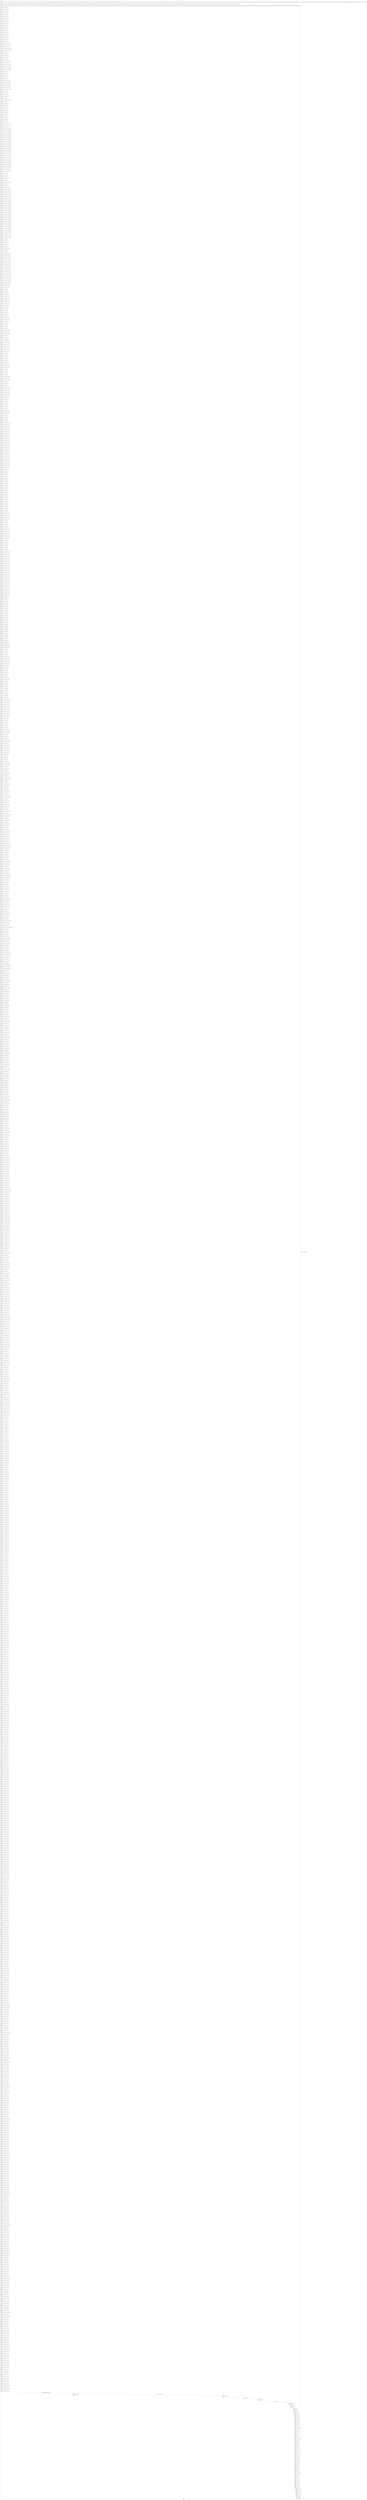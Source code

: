 digraph G {
label="Btor2XCFA";
subgraph cluster_0 {
label="main";
main_init[];
l1[];
l3[];
l4[];
l5[];
l6[];
l7[];
l8[];
l9[];
l10[];
l11[];
l12[];
l13[];
l14[];
l15[];
l16[];
l17[];
l18[];
l19[];
l20[];
l21[];
l22[];
l23[];
l24[];
l25[];
l26[];
l27[];
l28[];
l29[];
l30[];
l31[];
l32[];
l33[];
l34[];
l35[];
l36[];
l37[];
l38[];
l39[];
l40[];
l41[];
l42[];
l43[];
l44[];
l45[];
l46[];
l47[];
l48[];
l49[];
l50[];
l51[];
l52[];
l53[];
l54[];
l55[];
l56[];
l57[];
l58[];
l59[];
l60[];
l61[];
l62[];
l63[];
l64[];
l65[];
l66[];
l67[];
l68[];
l69[];
l70[];
l71[];
l72[];
l73[];
l74[];
l75[];
l76[];
l77[];
l78[];
l79[];
l80[];
l81[];
l82[];
l83[];
l84[];
l85[];
l86[];
l87[];
l88[];
l89[];
l90[];
l91[];
l92[];
l93[];
l94[];
l95[];
l96[];
l97[];
l98[];
l99[];
l100[];
l101[];
l102[];
l103[];
l104[];
l105[];
l106[];
l107[];
l108[];
l109[];
l110[];
l111[];
l112[];
l113[];
l114[];
l115[];
l116[];
l117[];
l118[];
l119[];
l120[];
l121[];
l122[];
l123[];
l124[];
l125[];
l126[];
l127[];
l128[];
l129[];
l130[];
l131[];
l132[];
l133[];
l134[];
l135[];
l136[];
l137[];
l138[];
l139[];
l140[];
l141[];
l142[];
l143[];
l144[];
l145[];
l146[];
l147[];
l148[];
l149[];
l150[];
l151[];
l152[];
l153[];
l154[];
l155[];
l156[];
l157[];
l158[];
l159[];
l160[];
l161[];
l162[];
l163[];
l164[];
l165[];
l166[];
l167[];
l168[];
l169[];
l170[];
l171[];
l172[];
l173[];
l174[];
l175[];
l176[];
l177[];
l178[];
l179[];
l180[];
l181[];
l182[];
l183[];
l184[];
l185[];
l186[];
l187[];
l188[];
l189[];
l190[];
l191[];
l192[];
l193[];
l194[];
l195[];
l196[];
l197[];
l198[];
l199[];
l200[];
l201[];
l202[];
l203[];
l204[];
l205[];
l206[];
l207[];
l208[];
l209[];
l210[];
l211[];
l212[];
l213[];
l214[];
l215[];
l216[];
l217[];
l218[];
l219[];
l220[];
l221[];
l222[];
l223[];
l224[];
l225[];
l226[];
l227[];
l228[];
l229[];
l230[];
l231[];
l232[];
l233[];
l234[];
l235[];
l236[];
l237[];
l238[];
l239[];
l240[];
l241[];
l242[];
l243[];
l244[];
l245[];
l246[];
l247[];
l248[];
l249[];
l250[];
l251[];
l252[];
l253[];
l254[];
l255[];
l256[];
l257[];
l258[];
l259[];
l260[];
l261[];
l262[];
l263[];
l264[];
l265[];
l266[];
l267[];
l268[];
l269[];
l270[];
l271[];
l272[];
l273[];
l274[];
l275[];
l276[];
l277[];
l278[];
l279[];
l280[];
l281[];
l282[];
l283[];
l284[];
l285[];
l286[];
l287[];
l288[];
l289[];
l290[];
l291[];
l292[];
l293[];
l294[];
l295[];
l296[];
l297[];
l298[];
l299[];
l300[];
l301[];
l302[];
l303[];
l304[];
l305[];
l306[];
l307[];
l308[];
l309[];
l310[];
l311[];
l312[];
l313[];
l314[];
l315[];
l316[];
l317[];
l318[];
l319[];
l320[];
l321[];
l322[];
l323[];
l324[];
l325[];
l326[];
l327[];
l328[];
l329[];
l330[];
l331[];
l332[];
l333[];
l334[];
l335[];
l336[];
l337[];
l338[];
l339[];
l340[];
l341[];
l342[];
l343[];
l344[];
l345[];
l346[];
l347[];
l348[];
l349[];
l350[];
l351[];
l352[];
l353[];
l354[];
l355[];
l356[];
l357[];
l358[];
l359[];
l360[];
l361[];
l362[];
l363[];
l364[];
l365[];
l366[];
l367[];
l368[];
l369[];
l370[];
l371[];
l372[];
l373[];
l374[];
l375[];
l376[];
l377[];
l378[];
l379[];
l380[];
l381[];
l382[];
l383[];
l384[];
l385[];
l386[];
l387[];
l388[];
l389[];
l390[];
l391[];
l392[];
l393[];
l394[];
l395[];
l396[];
l397[];
l398[];
l399[];
l400[];
l401[];
l402[];
l403[];
l404[];
l405[];
l406[];
l407[];
l408[];
l409[];
l410[];
l411[];
l412[];
l413[];
l414[];
l415[];
l416[];
l417[];
l418[];
l419[];
l420[];
l421[];
l422[];
l423[];
l424[];
l425[];
l426[];
l427[];
l428[];
l429[];
l430[];
l431[];
l432[];
l433[];
l434[];
l435[];
l436[];
l437[];
l438[];
l439[];
l440[];
l441[];
l442[];
l443[];
l444[];
l445[];
l446[];
l447[];
l448[];
l449[];
l450[];
l451[];
l452[];
l453[];
l454[];
l455[];
l456[];
l457[];
l458[];
l459[];
l460[];
l461[];
l462[];
l463[];
l464[];
l465[];
l466[];
l467[];
l468[];
l469[];
l470[];
l471[];
l472[];
l473[];
l474[];
l475[];
l476[];
l477[];
l478[];
l479[];
l480[];
l481[];
l482[];
l483[];
l484[];
l485[];
l486[];
l487[];
l488[];
l489[];
l490[];
l491[];
l492[];
l493[];
l494[];
l495[];
l496[];
l497[];
l498[];
l499[];
l500[];
l501[];
l502[];
l503[];
l504[];
l505[];
l506[];
l507[];
l508[];
l509[];
l510[];
l511[];
l512[];
l513[];
l514[];
l515[];
l516[];
l517[];
l518[];
l519[];
l520[];
l521[];
l522[];
l523[];
l524[];
l525[];
l526[];
l527[];
l528[];
l529[];
l530[];
l531[];
l532[];
l533[];
l534[];
l535[];
l536[];
l537[];
l538[];
l539[];
l540[];
l541[];
l542[];
l543[];
l544[];
l545[];
l546[];
l547[];
l548[];
l549[];
l550[];
l551[];
l552[];
l553[];
l554[];
l555[];
l556[];
l557[];
l558[];
l559[];
l560[];
l561[];
l562[];
l563[];
l564[];
l565[];
l566[];
l567[];
l568[];
l569[];
l570[];
l571[];
l572[];
l573[];
l574[];
l575[];
l576[];
l577[];
l578[];
l579[];
l580[];
l581[];
l582[];
l583[];
l584[];
l585[];
l586[];
l587[];
l588[];
l589[];
l590[];
l591[];
l592[];
l593[];
l594[];
l595[];
l596[];
l597[];
l598[];
l599[];
l600[];
l601[];
l602[];
l603[];
l604[];
l605[];
l606[];
l607[];
l608[];
l609[];
l610[];
l611[];
l612[];
l613[];
l614[];
l615[];
l616[];
l617[];
l618[];
l619[];
l620[];
l621[];
l622[];
l623[];
l624[];
l625[];
l626[];
l627[];
l628[];
l629[];
l630[];
l631[];
l632[];
l633[];
l634[];
l635[];
l636[];
l637[];
l638[];
l639[];
l640[];
l641[];
l642[];
l643[];
l644[];
l645[];
l646[];
l647[];
l648[];
l649[];
l650[];
l651[];
l652[];
l653[];
l654[];
l655[];
l656[];
l657[];
l658[];
l659[];
l660[];
l661[];
l662[];
l663[];
l664[];
l665[];
l666[];
l667[];
l668[];
l669[];
l670[];
l671[];
l672[];
l673[];
l674[];
l675[];
l676[];
l677[];
l678[];
l679[];
l680[];
l681[];
l682[];
l683[];
l684[];
l685[];
l686[];
l687[];
l688[];
l689[];
l690[];
l691[];
l692[];
l693[];
l694[];
l695[];
l696[];
l697[];
l698[];
l699[];
l700[];
l701[];
l702[];
l703[];
l704[];
l705[];
l706[];
l707[];
l708[];
l709[];
l710[];
l711[];
l712[];
l713[];
l714[];
l715[];
l716[];
l717[];
l718[];
l719[];
l720[];
l721[];
l722[];
l723[];
l724[];
l725[];
l726[];
l727[];
l728[];
l729[];
l730[];
l731[];
l732[];
l733[];
l734[];
l735[];
l736[];
l737[];
l738[];
l739[];
l740[];
l741[];
l742[];
l743[];
l744[];
l745[];
l746[];
l747[];
l748[];
l749[];
l750[];
l751[];
l752[];
l753[];
l754[];
l755[];
l756[];
l757[];
l758[];
l759[];
l760[];
l761[];
l762[];
l763[];
l764[];
l765[];
l766[];
l767[];
l768[];
l769[];
l770[];
l771[];
l772[];
l773[];
l774[];
l775[];
l776[];
l777[];
l778[];
l779[];
l780[];
l781[];
l782[];
l783[];
l784[];
l785[];
l786[];
l787[];
l788[];
l789[];
l790[];
l791[];
l792[];
l793[];
l794[];
l795[];
l796[];
l797[];
l798[];
l799[];
l800[];
l801[];
l802[];
l803[];
l804[];
l805[];
l806[];
l807[];
l808[];
l809[];
l810[];
l811[];
l812[];
l813[];
l814[];
l815[];
l816[];
l817[];
l818[];
l819[];
l820[];
l821[];
l822[];
l823[];
l824[];
l825[];
l826[];
l827[];
l828[];
l829[];
l830[];
l831[];
l832[];
l833[];
l834[];
l835[];
l836[];
l837[];
l838[];
l839[];
l840[];
l841[];
l842[];
l843[];
l844[];
l845[];
l846[];
l847[];
l848[];
l849[];
l850[];
l851[];
l852[];
l853[];
l854[];
l855[];
l856[];
l857[];
l858[];
l859[];
l860[];
l861[];
l862[];
l863[];
l864[];
l865[];
l866[];
l867[];
l868[];
l869[];
l870[];
l871[];
l872[];
l873[];
l874[];
l875[];
l876[];
l877[];
l878[];
l879[];
l880[];
l881[];
l882[];
l883[];
l884[];
l885[];
l886[];
l887[];
l888[];
l889[];
l890[];
l891[];
l892[];
l893[];
l894[];
l895[];
l896[];
l897[];
l898[];
l899[];
l900[];
l901[];
l902[];
l903[];
l904[];
l905[];
l906[];
l907[];
l908[];
l909[];
l910[];
l911[];
l912[];
l913[];
l914[];
l915[];
l916[];
l917[];
l918[];
l919[];
l920[];
l921[];
l922[];
l923[];
l924[];
l925[];
l926[];
l927[];
l928[];
l929[];
l930[];
l931[];
l932[];
l933[];
l934[];
l935[];
l936[];
l937[];
l938[];
l939[];
l940[];
l941[];
l942[];
l943[];
l944[];
l945[];
l946[];
l947[];
l948[];
l949[];
l950[];
l951[];
l952[];
l953[];
l954[];
l955[];
l956[];
l957[];
l958[];
l959[];
l960[];
l961[];
l962[];
l963[];
l964[];
l965[];
l966[];
l967[];
l968[];
l969[];
l970[];
l971[];
l972[];
l973[];
l974[];
l975[];
l976[];
l977[];
l978[];
l979[];
l980[];
l981[];
l982[];
l983[];
l984[];
l985[];
l986[];
l987[];
l988[];
l989[];
l990[];
l991[];
l992[];
l993[];
l994[];
l995[];
l996[];
l997[];
l998[];
l999[];
l1000[];
l1001[];
l1002[];
l1003[];
l1004[];
l1005[];
l1006[];
l1007[];
l1008[];
l1009[];
l1010[];
l1011[];
l1012[];
l1013[];
l1014[];
l1015[];
l1016[];
l1017[];
l1018[];
l1019[];
l1020[];
l1021[];
l1022[];
l1023[];
l1024[];
l1025[];
l1026[];
l1027[];
l1028[];
l1029[];
l1030[];
l1031[];
l1032[];
l1033[];
l1034[];
l1035[];
l1036[];
l1037[];
l1038[];
l1039[];
l1040[];
l1041[];
l1042[];
l1043[];
l1044[];
l1045[];
l1046[];
l1047[];
l1048[];
l1049[];
l1050[];
l1051[];
l1052[];
l1053[];
l1054[];
l1055[];
l1056[];
l1057[];
l1058[];
l1059[];
l1060[];
l1061[];
l1062[];
l1063[];
l1064[];
l1065[];
l1066[];
l1067[];
l1068[];
l1069[];
l1070[];
l1071[];
l1072[];
l1073[];
l1074[];
l1075[];
l1076[];
l1077[];
l1078[];
l1079[];
l1080[];
l1081[];
l1082[];
l1083[];
l1084[];
l1085[];
l1086[];
l1087[];
l1088[];
l1089[];
l1090[];
l1091[];
l1092[];
l1093[];
l1094[];
l1095[];
l1096[];
l1097[];
l1098[];
l1099[];
l1100[];
l1101[];
l1102[];
l1103[];
l1104[];
l1105[];
l1106[];
l1107[];
l1108[];
l1109[];
l1110[];
l1111[];
l1112[];
l1113[];
l1114[];
l1115[];
l1116[];
l1117[];
l1118[];
l1119[];
l1120[];
l1121[];
l1122[];
l1123[];
l1124[];
l1125[];
l1126[];
l1127[];
l1128[];
l1129[];
l1130[];
l1131[];
l1132[];
l1133[];
l1134[];
l1135[];
l1136[];
l1137[];
l1138[];
l1139[];
l1140[];
l1141[];
l1142[];
l1143[];
l1144[];
l1145[];
l1146[];
l1147[];
l1148[];
l1149[];
l1150[];
l1151[];
l1152[];
l1153[];
l1154[];
l1155[];
l1156[];
l1157[];
l1158[];
l1159[];
l1160[];
l1161[];
l1162[];
l1163[];
l1164[];
l1165[];
l1166[];
l1167[];
l1168[];
l1169[];
l1170[];
l1171[];
l1172[];
l1173[];
l1174[];
l1175[];
l1176[];
l1177[];
l1178[];
l1179[];
l1180[];
l1181[];
l1182[];
l1183[];
l1184[];
l1185[];
l1186[];
l1187[];
l1188[];
l1189[];
l1190[];
l1191[];
l1192[];
l1193[];
l1194[];
l1195[];
l1196[];
l1197[];
l1198[];
l1199[];
l1200[];
l1201[];
l1202[];
l1203[];
l1204[];
l1205[];
l1206[];
l1207[];
l1208[];
l1209[];
l1210[];
l1211[];
l1212[];
l1213[];
l1214[];
l1215[];
l1216[];
l1217[];
l1218[];
l1219[];
l1220[];
l1221[];
l1222[];
l1223[];
l1224[];
l1225[];
l1226[];
l1227[];
l1228[];
l1229[];
l1230[];
l1231[];
l1232[];
l1233[];
l1234[];
l1235[];
l1236[];
l1237[];
l1238[];
l1239[];
l1240[];
l1241[];
l1242[];
l1243[];
l1244[];
l1245[];
l1246[];
l1247[];
l1248[];
l1249[];
l1250[];
l1251[];
l1252[];
l1253[];
l1254[];
l1255[];
l1256[];
l1257[];
l1258[];
l1259[];
l1260[];
l1261[];
l1262[];
l1263[];
l1264[];
l1265[];
l1266[];
l1267[];
l1268[];
l1269[];
l1270[];
l1271[];
l1272[];
l1273[];
l1274[];
l1275[];
l1276[];
l1277[];
l1278[];
l1279[];
l1280[];
l1281[];
l1282[];
l1283[];
l1284[];
l1285[];
l1286[];
l1287[];
l1288[];
l1289[];
l1290[];
l1291[];
l1292[];
l1293[];
l1294[];
l1295[];
l1296[];
l1297[];
l1298[];
l1299[];
l1300[];
l1301[];
l1302[];
l1303[];
l1304[];
l1305[];
l1306[];
l1307[];
l1308[];
l1309[];
l1310[];
l1311[];
l1312[];
l1313[];
l1314[];
l1315[];
l1316[];
l1317[];
l1318[];
l1319[];
l1320[];
l1321[];
l1322[];
l1323[];
l1324[];
l1325[];
l1326[];
l1327[];
l1328[];
l1329[];
l1330[];
l1331[];
l1332[];
l1333[];
l1334[];
l1335[];
l1336[];
l1337[];
l1338[];
l1339[];
l1340[];
l1341[];
l1342[];
l1343[];
main_error[];
l1344[];
l1345[];
l1346[];
l1347[];
l1348[];
l1349[];
l1350[];
l1351[];
l1352[];
l1353[];
l1354[];
l1355[];
l1356[];
l1357[];
l1358[];
l1359[];
l1360[];
l1361[];
l1362[];
l1363[];
l1364[];
l1365[];
l1366[];
l1367[];
l1368[];
l1369[];
l1370[];
l1371[];
l1372[];
l1373[];
l1374[];
l1375[];
l1376[];
l1377[];
l1378[];
l1379[];
l1380[];
l1381[];
l1382[];
l1383[];
l1384[];
l1385[];
l1386[];
l1387[];
l1388[];
l1389[];
l1390[];
l1391[];
l1392[];
l1393[];
l1394[];
l1395[];
l1396[];
l1397[];
l1398[];
l1399[];
l1400[];
l1401[];
l1402[];
main_init -> l1 [label="[(assign const_6 #b0000000000000000),(assign const_31 #b00000000),(assign const_44 #b0),(assign const_131 #b0000011011101011),(assign const_133 #b0000011001100100),(assign const_135 #b0000011000110111),(assign const_137 #b00000000000000000000000001001011),(assign const_138 #b0000000000000000),(assign const_140 #b00000000000000000000000000010000),(assign const_143 #b00000000000000000000000000001111),(assign const_151 #b00000000000000000000000000111100),(assign const_170 #b00000000000000000000000011100001),(assign const_215 #b0000000010011010),(assign const_217 #b00000000000000000000000010110100),(assign const_223 #b00000000000000000000000010100101),(assign const_229 #b00000000000000000000000010010110),(assign const_235 #b0000100011111011),(assign const_237 #b0000100101100100),(assign const_239 #b0000100100110111),(assign const_241 #b0000100011111000),(assign const_243 #b0000100101100001),(assign const_245 #b0000100100110100),(assign const_247 #b0000011001010101),(assign const_249 #b0000011010111110),(assign const_251 #b0000011010010001),(assign const_253 #b0000100011111010),(assign const_255 #b0000100101100011),(assign const_257 #b0000100100110110),(assign const_259 #b0000100100000001),(assign const_261 #b0000100101101010),(assign const_263 #b0000100100111101),(assign const_265 #b0000100011111110),(assign const_267 #b0000100101100111),(assign const_269 #b0000100100111010),(assign const_271 #b0000100100000100),(assign const_273 #b0000100101101101),(assign const_275 #b0000100101000000),(assign const_277 #b0000101100010110),(assign const_279 #b0000101000100101),(assign const_392 #b00000001),(assign const_763 #b00000000000000000000000000000001),(assign const_766 #b00000000000000000000000000000111),(assign const_775 #b00000000000000000000000000000010),(assign const_778 #b00000000000000000000000000001000),(assign const_788 #b00000000000000000000000000000011),(assign const_791 #b00000000000000000000000000001001),(assign const_801 #b00000000000000000000000000001010),(assign const_810 #b00000000000000000000000000000100),(assign const_820 #b00000000000000000000000000001011),(assign const_829 #b00000000000000000000000000000101),(assign const_1007 #b00000000)] "];
l3 -> l4 [label="[(havoc input_130),(havoc input_132),(havoc input_134),(havoc input_136),(havoc input_150),(havoc input_167),(havoc input_176),(havoc input_177),(havoc input_178),(havoc input_179),(havoc input_180),(havoc input_187),(havoc input_195),(havoc input_196),(havoc input_197),(havoc input_198),(havoc input_199),(havoc input_206),(havoc input_214),(havoc input_216),(havoc input_222),(havoc input_228),(havoc input_234),(havoc input_236),(havoc input_238),(havoc input_240),(havoc input_242),(havoc input_244),(havoc input_246),(havoc input_248),(havoc input_250),(havoc input_252),(havoc input_254),(havoc input_256),(havoc input_258),(havoc input_260),(havoc input_262),(havoc input_264),(havoc input_266),(havoc input_268),(havoc input_270),(havoc input_272),(havoc input_274),(havoc input_276),(havoc input_278),(havoc input_280),(havoc input_310),(havoc input_322),(havoc input_323),(havoc input_324),(havoc input_325),(havoc input_326),(havoc input_327),(havoc input_328),(havoc input_329),(havoc input_330),(havoc input_331),(havoc input_332),(havoc input_333),(havoc input_334),(havoc input_335),(havoc input_336),(havoc input_337),(havoc input_338),(havoc input_339),(havoc input_340),(havoc input_341),(havoc input_342),(havoc input_343),(havoc input_344),(havoc input_345),(havoc input_346),(havoc input_347),(havoc input_348),(havoc input_349),(havoc input_379),(havoc input_391),(havoc input_393),(havoc input_397),(havoc input_398),(havoc input_402),(havoc input_405),(havoc input_408),(havoc input_409),(havoc input_413),(havoc input_414),(havoc input_415),(havoc input_416),(havoc input_417),(havoc input_418),(havoc input_419),(havoc input_420),(havoc input_444),(havoc input_477),(havoc input_510),(havoc input_555),(havoc input_597),(havoc input_599),(havoc input_637),(havoc input_679),(havoc input_681),(havoc input_693),(havoc input_696),(havoc input_700),(havoc input_704),(havoc input_707),(havoc input_719),(havoc input_721),(havoc input_732),(havoc input_746),(havoc input_748)] "];
l4 -> l5 [label="[(assign binary_127 (bvand state_53 state_91))] "];
l5 -> l6 [label="[(assign binary_128 (bvand (bvnot state_125) binary_127))] "];
l6 -> l7 [label="[(assign binary_139 (++ state_29 const_138))] "];
l7 -> l8 [label="[(assign binary_141 (bvashr binary_139 const_140))] "];
l8 -> l9 [label="[(assign binary_142 (bvadd const_137 binary_141))] "];
l9 -> l10 [label="[(assign binary_144 (++ state_27 const_138))] "];
l10 -> l11 [label="[(assign binary_145 (bvashr binary_144 const_140))] "];
l11 -> l12 [label="[(assign binary_146 (bvmul const_143 binary_145))] "];
l12 -> l13 [label="[(assign binary_147 (bvmul const_143 binary_146))] "];
l13 -> l14 [label="[(assign binary_148 (bvadd binary_142 binary_147))] "];
l14 -> l15 [label="[(assign slice_149 (extract binary_148 0 16))] "];
l15 -> l16 [label="[(assign binary_152 (++ state_23 const_138))] "];
l16 -> l17 [label="[(assign binary_153 (bvashr binary_152 const_140))] "];
l17 -> l18 [label="[(assign binary_154 (bvadd const_151 binary_153))] "];
l18 -> l19 [label="[(assign binary_155 (++ state_21 const_138))] "];
l19 -> l20 [label="[(assign binary_156 (bvashr binary_155 const_140))] "];
l20 -> l21 [label="[(assign binary_157 (bvmul const_143 binary_156))] "];
l21 -> l22 [label="[(assign binary_158 (bvmul const_143 binary_157))] "];
l22 -> l23 [label="[(assign binary_159 (bvadd binary_154 binary_158))] "];
l23 -> l24 [label="[(assign slice_160 (extract binary_159 0 16))] "];
l24 -> l25 [label="[(assign ternary_161 (ite (= input_150 #b1) slice_160 state_7))] "];
l25 -> l26 [label="[(assign ternary_162 (ite (= input_136 #b1) slice_149 ternary_161))] "];
l26 -> l27 [label="[(assign ternary_163 (ite (= input_134 #b1) const_135 ternary_162))] "];
l27 -> l28 [label="[(assign ternary_164 (ite (= input_132 #b1) const_133 ternary_163))] "];
l28 -> l29 [label="[(assign ternary_165 (ite (= input_130 #b1) const_131 ternary_164))] "];
l29 -> l30 [label="[(assign binary_168 (++ state_7 const_138))] "];
l30 -> l31 [label="[(assign binary_169 (bvashr binary_168 const_140))] "];
l31 -> l32 [label="[(assign binary_171 (bvsrem binary_169 const_170))] "];
l32 -> l33 [label="[(assign binary_172 (bvsdiv binary_171 const_143))] "];
l33 -> l34 [label="[(assign slice_173 (extract binary_172 0 16))] "];
l34 -> l35 [label="[(assign ternary_174 (ite (= input_167 #b1) slice_173 state_9))] "];
l35 -> l36 [label="[(assign ternary_181 (ite (= input_180 #b1) slice_160 state_11))] "];
l36 -> l37 [label="[(assign ternary_182 (ite (= input_179 #b1) slice_149 ternary_181))] "];
l37 -> l38 [label="[(assign ternary_183 (ite (= input_178 #b1) const_135 ternary_182))] "];
l38 -> l39 [label="[(assign ternary_184 (ite (= input_177 #b1) const_133 ternary_183))] "];
l39 -> l40 [label="[(assign ternary_185 (ite (= input_176 #b1) const_131 ternary_184))] "];
l40 -> l41 [label="[(assign binary_188 (++ state_11 const_138))] "];
l41 -> l42 [label="[(assign binary_189 (bvashr binary_188 const_140))] "];
l42 -> l43 [label="[(assign binary_190 (bvsrem binary_189 const_170))] "];
l43 -> l44 [label="[(assign binary_191 (bvsdiv binary_190 const_143))] "];
l44 -> l45 [label="[(assign slice_192 (extract binary_191 0 16))] "];
l45 -> l46 [label="[(assign ternary_193 (ite (= input_187 #b1) slice_192 state_13))] "];
l46 -> l47 [label="[(assign ternary_200 (ite (= input_199 #b1) slice_160 state_15))] "];
l47 -> l48 [label="[(assign ternary_201 (ite (= input_198 #b1) slice_149 ternary_200))] "];
l48 -> l49 [label="[(assign ternary_202 (ite (= input_197 #b1) const_135 ternary_201))] "];
l49 -> l50 [label="[(assign ternary_203 (ite (= input_196 #b1) const_133 ternary_202))] "];
l50 -> l51 [label="[(assign ternary_204 (ite (= input_195 #b1) const_131 ternary_203))] "];
l51 -> l52 [label="[(assign binary_207 (++ state_15 const_138))] "];
l52 -> l53 [label="[(assign binary_208 (bvashr binary_207 const_140))] "];
l53 -> l54 [label="[(assign binary_209 (bvsrem binary_208 const_170))] "];
l54 -> l55 [label="[(assign binary_210 (bvsdiv binary_209 const_143))] "];
l55 -> l56 [label="[(assign slice_211 (extract binary_210 0 16))] "];
l56 -> l57 [label="[(assign ternary_212 (ite (= input_206 #b1) slice_211 state_17))] "];
l57 -> l58 [label="[(assign binary_218 (++ state_17 const_138))] "];
l58 -> l59 [label="[(assign binary_219 (bvashr binary_218 const_140))] "];
l59 -> l60 [label="[(assign binary_220 (bvadd const_217 binary_219))] "];
l60 -> l61 [label="[(assign slice_221 (extract binary_220 0 16))] "];
l61 -> l62 [label="[(assign binary_224 (++ state_13 const_138))] "];
l62 -> l63 [label="[(assign binary_225 (bvashr binary_224 const_140))] "];
l63 -> l64 [label="[(assign binary_226 (bvadd const_223 binary_225))] "];
l64 -> l65 [label="[(assign slice_227 (extract binary_226 0 16))] "];
l65 -> l66 [label="[(assign binary_230 (++ state_9 const_138))] "];
l66 -> l67 [label="[(assign binary_231 (bvashr binary_230 const_140))] "];
l67 -> l68 [label="[(assign binary_232 (bvadd const_229 binary_231))] "];
l68 -> l69 [label="[(assign slice_233 (extract binary_232 0 16))] "];
l69 -> l70 [label="[(assign ternary_281 (ite (= input_280 #b1) const_245 state_19))] "];
l70 -> l71 [label="[(assign ternary_282 (ite (= input_278 #b1) const_279 ternary_281))] "];
l71 -> l72 [label="[(assign ternary_283 (ite (= input_276 #b1) const_277 ternary_282))] "];
l72 -> l73 [label="[(assign ternary_284 (ite (= input_274 #b1) const_275 ternary_283))] "];
l73 -> l74 [label="[(assign ternary_285 (ite (= input_272 #b1) const_273 ternary_284))] "];
l74 -> l75 [label="[(assign ternary_286 (ite (= input_270 #b1) const_271 ternary_285))] "];
l75 -> l76 [label="[(assign ternary_287 (ite (= input_268 #b1) const_269 ternary_286))] "];
l76 -> l77 [label="[(assign ternary_288 (ite (= input_266 #b1) const_267 ternary_287))] "];
l77 -> l78 [label="[(assign ternary_289 (ite (= input_264 #b1) const_265 ternary_288))] "];
l78 -> l79 [label="[(assign ternary_290 (ite (= input_262 #b1) const_263 ternary_289))] "];
l79 -> l80 [label="[(assign ternary_291 (ite (= input_260 #b1) const_261 ternary_290))] "];
l80 -> l81 [label="[(assign ternary_292 (ite (= input_258 #b1) const_259 ternary_291))] "];
l81 -> l82 [label="[(assign ternary_293 (ite (= input_256 #b1) const_257 ternary_292))] "];
l82 -> l83 [label="[(assign ternary_294 (ite (= input_254 #b1) const_255 ternary_293))] "];
l83 -> l84 [label="[(assign ternary_295 (ite (= input_252 #b1) const_253 ternary_294))] "];
l84 -> l85 [label="[(assign ternary_296 (ite (= input_250 #b1) const_251 ternary_295))] "];
l85 -> l86 [label="[(assign ternary_297 (ite (= input_248 #b1) const_249 ternary_296))] "];
l86 -> l87 [label="[(assign ternary_298 (ite (= input_246 #b1) const_247 ternary_297))] "];
l87 -> l88 [label="[(assign ternary_299 (ite (= input_244 #b1) const_245 ternary_298))] "];
l88 -> l89 [label="[(assign ternary_300 (ite (= input_242 #b1) const_243 ternary_299))] "];
l89 -> l90 [label="[(assign ternary_301 (ite (= input_240 #b1) const_241 ternary_300))] "];
l90 -> l91 [label="[(assign ternary_302 (ite (= input_238 #b1) const_239 ternary_301))] "];
l91 -> l92 [label="[(assign ternary_303 (ite (= input_236 #b1) const_237 ternary_302))] "];
l92 -> l93 [label="[(assign ternary_304 (ite (= input_234 #b1) const_235 ternary_303))] "];
l93 -> l94 [label="[(assign ternary_305 (ite (= input_228 #b1) slice_233 ternary_304))] "];
l94 -> l95 [label="[(assign ternary_306 (ite (= input_222 #b1) slice_227 ternary_305))] "];
l95 -> l96 [label="[(assign ternary_307 (ite (= input_216 #b1) slice_221 ternary_306))] "];
l96 -> l97 [label="[(assign ternary_308 (ite (= input_214 #b1) const_215 ternary_307))] "];
l97 -> l98 [label="[(assign binary_311 (++ state_19 const_138))] "];
l98 -> l99 [label="[(assign binary_312 (bvashr binary_311 const_140))] "];
l99 -> l100 [label="[(assign binary_313 (bvsrem binary_312 const_170))] "];
l100 -> l101 [label="[(assign binary_314 (bvsdiv binary_313 const_143))] "];
l101 -> l102 [label="[(assign slice_315 (extract binary_314 0 16))] "];
l102 -> l103 [label="[(assign ternary_316 (ite (= input_310 #b1) slice_315 state_21))] "];
l103 -> l104 [label="[(assign binary_318 (bvsrem binary_312 const_143))] "];
l104 -> l105 [label="[(assign slice_319 (extract binary_318 0 16))] "];
l105 -> l106 [label="[(assign ternary_320 (ite (= input_310 #b1) slice_319 state_23))] "];
l106 -> l107 [label="[(assign ternary_350 (ite (= input_349 #b1) const_245 state_25))] "];
l107 -> l108 [label="[(assign ternary_351 (ite (= input_348 #b1) const_279 ternary_350))] "];
l108 -> l109 [label="[(assign ternary_352 (ite (= input_347 #b1) const_277 ternary_351))] "];
l109 -> l110 [label="[(assign ternary_353 (ite (= input_346 #b1) const_275 ternary_352))] "];
l110 -> l111 [label="[(assign ternary_354 (ite (= input_345 #b1) const_273 ternary_353))] "];
l111 -> l112 [label="[(assign ternary_355 (ite (= input_344 #b1) const_271 ternary_354))] "];
l112 -> l113 [label="[(assign ternary_356 (ite (= input_343 #b1) const_269 ternary_355))] "];
l113 -> l114 [label="[(assign ternary_357 (ite (= input_342 #b1) const_267 ternary_356))] "];
l114 -> l115 [label="[(assign ternary_358 (ite (= input_341 #b1) const_265 ternary_357))] "];
l115 -> l116 [label="[(assign ternary_359 (ite (= input_340 #b1) const_263 ternary_358))] "];
l116 -> l117 [label="[(assign ternary_360 (ite (= input_339 #b1) const_261 ternary_359))] "];
l117 -> l118 [label="[(assign ternary_361 (ite (= input_338 #b1) const_259 ternary_360))] "];
l118 -> l119 [label="[(assign ternary_362 (ite (= input_337 #b1) const_257 ternary_361))] "];
l119 -> l120 [label="[(assign ternary_363 (ite (= input_336 #b1) const_255 ternary_362))] "];
l120 -> l121 [label="[(assign ternary_364 (ite (= input_335 #b1) const_253 ternary_363))] "];
l121 -> l122 [label="[(assign ternary_365 (ite (= input_334 #b1) const_251 ternary_364))] "];
l122 -> l123 [label="[(assign ternary_366 (ite (= input_333 #b1) const_249 ternary_365))] "];
l123 -> l124 [label="[(assign ternary_367 (ite (= input_332 #b1) const_247 ternary_366))] "];
l124 -> l125 [label="[(assign ternary_368 (ite (= input_331 #b1) const_245 ternary_367))] "];
l125 -> l126 [label="[(assign ternary_369 (ite (= input_330 #b1) const_243 ternary_368))] "];
l126 -> l127 [label="[(assign ternary_370 (ite (= input_329 #b1) const_241 ternary_369))] "];
l127 -> l128 [label="[(assign ternary_371 (ite (= input_328 #b1) const_239 ternary_370))] "];
l128 -> l129 [label="[(assign ternary_372 (ite (= input_327 #b1) const_237 ternary_371))] "];
l129 -> l130 [label="[(assign ternary_373 (ite (= input_326 #b1) const_235 ternary_372))] "];
l130 -> l131 [label="[(assign ternary_374 (ite (= input_325 #b1) slice_233 ternary_373))] "];
l131 -> l132 [label="[(assign ternary_375 (ite (= input_324 #b1) slice_227 ternary_374))] "];
l132 -> l133 [label="[(assign ternary_376 (ite (= input_323 #b1) slice_221 ternary_375))] "];
l133 -> l134 [label="[(assign ternary_377 (ite (= input_322 #b1) const_215 ternary_376))] "];
l134 -> l135 [label="[(assign binary_380 (++ state_25 const_138))] "];
l135 -> l136 [label="[(assign binary_381 (bvashr binary_380 const_140))] "];
l136 -> l137 [label="[(assign binary_382 (bvsrem binary_381 const_170))] "];
l137 -> l138 [label="[(assign binary_383 (bvsdiv binary_382 const_143))] "];
l138 -> l139 [label="[(assign slice_384 (extract binary_383 0 16))] "];
l139 -> l140 [label="[(assign ternary_385 (ite (= input_379 #b1) slice_384 state_27))] "];
l140 -> l141 [label="[(assign binary_387 (bvsrem binary_381 const_143))] "];
l141 -> l142 [label="[(assign slice_388 (extract binary_387 0 16))] "];
l142 -> l143 [label="[(assign ternary_389 (ite (= input_379 #b1) slice_388 state_29))] "];
l143 -> l144 [label="[(assign ternary_394 (ite (= input_393 #b1) const_392 state_32))] "];
l144 -> l145 [label="[(assign ternary_395 (ite (= input_391 #b1) const_392 ternary_394))] "];
l145 -> l146 [label="[(assign ternary_399 (ite (= input_398 #b1) const_392 state_34))] "];
l146 -> l147 [label="[(assign ternary_400 (ite (= input_397 #b1) const_392 ternary_399))] "];
l147 -> l148 [label="[(assign ternary_403 (ite (= input_402 #b1) const_392 state_36))] "];
l148 -> l149 [label="[(assign ternary_406 (ite (= input_405 #b1) const_392 state_38))] "];
l149 -> l150 [label="[(assign ternary_410 (ite (= input_409 #b1) const_392 state_40))] "];
l150 -> l151 [label="[(assign ternary_411 (ite (= input_408 #b1) const_392 ternary_410))] "];
l151 -> l152 [label="[(assign ternary_421 (ite (= input_420 #b1) const_245 state_42))] "];
l152 -> l153 [label="[(assign ternary_422 (ite (= input_419 #b1) const_279 ternary_421))] "];
l153 -> l154 [label="[(assign ternary_423 (ite (= input_418 #b1) const_277 ternary_422))] "];
l154 -> l155 [label="[(assign ternary_424 (ite (= input_417 #b1) slice_160 ternary_423))] "];
l155 -> l156 [label="[(assign ternary_425 (ite (= input_416 #b1) slice_149 ternary_424))] "];
l156 -> l157 [label="[(assign ternary_426 (ite (= input_415 #b1) slice_233 ternary_425))] "];
l157 -> l158 [label="[(assign ternary_427 (ite (= input_414 #b1) slice_227 ternary_426))] "];
l158 -> l159 [label="[(assign ternary_428 (ite (= input_413 #b1) slice_221 ternary_427))] "];
l159 -> l160 [label="[(assign binary_430 (bvand (bvnot state_45) (bvnot input_280)))] "];
l160 -> l161 [label="[(assign binary_431 (bvand binary_430 (bvnot input_349)))] "];
l161 -> l162 [label="[(assign binary_432 (bvand binary_431 (bvnot input_420)))] "];
l162 -> l163 [label="[(assign binary_434 (bvor state_47 input_280))] "];
l163 -> l164 [label="[(assign binary_435 (bvor binary_434 input_349))] "];
l164 -> l165 [label="[(assign binary_436 (bvor binary_435 input_420))] "];
l165 -> l166 [label="[(assign binary_437 (bvand binary_436 (bvnot input_150)))] "];
l166 -> l167 [label="[(assign binary_438 (bvand binary_437 (bvnot input_136)))] "];
l167 -> l168 [label="[(assign binary_439 (bvand binary_438 (bvnot input_134)))] "];
l168 -> l169 [label="[(assign binary_440 (bvand binary_439 (bvnot input_132)))] "];
l169 -> l170 [label="[(assign binary_441 (bvand binary_440 (bvnot input_130)))] "];
l170 -> l171 [label="[(assign binary_443 (bvand state_49 (bvnot input_167)))] "];
l171 -> l172 [label="[(assign binary_445 (bvand binary_443 (bvnot input_444)))] "];
l172 -> l173 [label="[(assign binary_446 (bvor binary_445 input_150))] "];
l173 -> l174 [label="[(assign binary_447 (bvor binary_446 input_136))] "];
l174 -> l175 [label="[(assign binary_448 (bvor binary_447 input_134))] "];
l175 -> l176 [label="[(assign binary_449 (bvor binary_448 input_132))] "];
l176 -> l177 [label="[(assign binary_450 (bvor binary_449 input_130))] "];
l177 -> l178 [label="[(assign binary_452 (bvor state_51 input_167))] "];
l178 -> l179 [label="[(assign binary_453 (bvand binary_452 (bvnot input_228)))] "];
l179 -> l180 [label="[(assign binary_454 (bvand binary_453 (bvnot input_325)))] "];
l180 -> l181 [label="[(assign binary_455 (bvand binary_454 (bvnot input_415)))] "];
l181 -> l182 [label="[(assign binary_457 (bvor state_53 input_228))] "];
l182 -> l183 [label="[(assign binary_458 (bvor binary_457 input_325))] "];
l183 -> l184 [label="[(assign binary_459 (bvor binary_458 input_415))] "];
l184 -> l185 [label="[(assign binary_461 (bvor state_55 input_444))] "];
l185 -> l186 [label="[(assign binary_463 (bvand (bvnot state_57) (bvnot input_278)))] "];
l186 -> l187 [label="[(assign binary_464 (bvand binary_463 (bvnot input_348)))] "];
l187 -> l188 [label="[(assign binary_465 (bvand binary_464 (bvnot input_419)))] "];
l188 -> l189 [label="[(assign binary_467 (bvor state_59 input_278))] "];
l189 -> l190 [label="[(assign binary_468 (bvor binary_467 input_348))] "];
l190 -> l191 [label="[(assign binary_469 (bvor binary_468 input_419))] "];
l191 -> l192 [label="[(assign binary_470 (bvand binary_469 (bvnot input_180)))] "];
l192 -> l193 [label="[(assign binary_471 (bvand binary_470 (bvnot input_179)))] "];
l193 -> l194 [label="[(assign binary_472 (bvand binary_471 (bvnot input_178)))] "];
l194 -> l195 [label="[(assign binary_473 (bvand binary_472 (bvnot input_177)))] "];
l195 -> l196 [label="[(assign binary_474 (bvand binary_473 (bvnot input_176)))] "];
l196 -> l197 [label="[(assign binary_476 (bvand state_61 (bvnot input_187)))] "];
l197 -> l198 [label="[(assign binary_478 (bvand binary_476 (bvnot input_477)))] "];
l198 -> l199 [label="[(assign binary_479 (bvor binary_478 input_180))] "];
l199 -> l200 [label="[(assign binary_480 (bvor binary_479 input_179))] "];
l200 -> l201 [label="[(assign binary_481 (bvor binary_480 input_178))] "];
l201 -> l202 [label="[(assign binary_482 (bvor binary_481 input_177))] "];
l202 -> l203 [label="[(assign binary_483 (bvor binary_482 input_176))] "];
l203 -> l204 [label="[(assign binary_485 (bvor state_63 input_187))] "];
l204 -> l205 [label="[(assign binary_486 (bvand binary_485 (bvnot input_222)))] "];
l205 -> l206 [label="[(assign binary_487 (bvand binary_486 (bvnot input_324)))] "];
l206 -> l207 [label="[(assign binary_488 (bvand binary_487 (bvnot input_414)))] "];
l207 -> l208 [label="[(assign binary_490 (bvor state_65 input_222))] "];
l208 -> l209 [label="[(assign binary_491 (bvor binary_490 input_324))] "];
l209 -> l210 [label="[(assign binary_492 (bvor binary_491 input_414))] "];
l210 -> l211 [label="[(assign binary_494 (bvor state_67 input_477))] "];
l211 -> l212 [label="[(assign binary_496 (bvand (bvnot state_69) (bvnot input_276)))] "];
l212 -> l213 [label="[(assign binary_497 (bvand binary_496 (bvnot input_347)))] "];
l213 -> l214 [label="[(assign binary_498 (bvand binary_497 (bvnot input_418)))] "];
l214 -> l215 [label="[(assign binary_500 (bvor state_71 input_276))] "];
l215 -> l216 [label="[(assign binary_501 (bvor binary_500 input_347))] "];
l216 -> l217 [label="[(assign binary_502 (bvor binary_501 input_418))] "];
l217 -> l218 [label="[(assign binary_503 (bvand binary_502 (bvnot input_199)))] "];
l218 -> l219 [label="[(assign binary_504 (bvand binary_503 (bvnot input_198)))] "];
l219 -> l220 [label="[(assign binary_505 (bvand binary_504 (bvnot input_197)))] "];
l220 -> l221 [label="[(assign binary_506 (bvand binary_505 (bvnot input_196)))] "];
l221 -> l222 [label="[(assign binary_507 (bvand binary_506 (bvnot input_195)))] "];
l222 -> l223 [label="[(assign binary_509 (bvand state_73 (bvnot input_206)))] "];
l223 -> l224 [label="[(assign binary_511 (bvand binary_509 (bvnot input_510)))] "];
l224 -> l225 [label="[(assign binary_512 (bvor binary_511 input_199))] "];
l225 -> l226 [label="[(assign binary_513 (bvor binary_512 input_198))] "];
l226 -> l227 [label="[(assign binary_514 (bvor binary_513 input_197))] "];
l227 -> l228 [label="[(assign binary_515 (bvor binary_514 input_196))] "];
l228 -> l229 [label="[(assign binary_516 (bvor binary_515 input_195))] "];
l229 -> l230 [label="[(assign binary_518 (bvor state_75 input_206))] "];
l230 -> l231 [label="[(assign binary_519 (bvand binary_518 (bvnot input_216)))] "];
l231 -> l232 [label="[(assign binary_520 (bvand binary_519 (bvnot input_323)))] "];
l232 -> l233 [label="[(assign binary_521 (bvand binary_520 (bvnot input_413)))] "];
l233 -> l234 [label="[(assign binary_523 (bvor state_77 input_216))] "];
l234 -> l235 [label="[(assign binary_524 (bvor binary_523 input_323))] "];
l235 -> l236 [label="[(assign binary_525 (bvor binary_524 input_413))] "];
l236 -> l237 [label="[(assign binary_527 (bvor state_79 input_510))] "];
l237 -> l238 [label="[(assign binary_529 (bvand (bvnot state_81) (bvnot input_280)))] "];
l238 -> l239 [label="[(assign binary_530 (bvand binary_529 (bvnot input_278)))] "];
l239 -> l240 [label="[(assign binary_531 (bvand binary_530 (bvnot input_276)))] "];
l240 -> l241 [label="[(assign binary_532 (bvand binary_531 (bvnot input_274)))] "];
l241 -> l242 [label="[(assign binary_533 (bvand binary_532 (bvnot input_272)))] "];
l242 -> l243 [label="[(assign binary_534 (bvand binary_533 (bvnot input_270)))] "];
l243 -> l244 [label="[(assign binary_535 (bvand binary_534 (bvnot input_268)))] "];
l244 -> l245 [label="[(assign binary_536 (bvand binary_535 (bvnot input_266)))] "];
l245 -> l246 [label="[(assign binary_537 (bvand binary_536 (bvnot input_264)))] "];
l246 -> l247 [label="[(assign binary_538 (bvand binary_537 (bvnot input_262)))] "];
l247 -> l248 [label="[(assign binary_539 (bvand binary_538 (bvnot input_260)))] "];
l248 -> l249 [label="[(assign binary_540 (bvand binary_539 (bvnot input_258)))] "];
l249 -> l250 [label="[(assign binary_541 (bvand binary_540 (bvnot input_256)))] "];
l250 -> l251 [label="[(assign binary_542 (bvand binary_541 (bvnot input_254)))] "];
l251 -> l252 [label="[(assign binary_543 (bvand binary_542 (bvnot input_252)))] "];
l252 -> l253 [label="[(assign binary_544 (bvand binary_543 (bvnot input_250)))] "];
l253 -> l254 [label="[(assign binary_545 (bvand binary_544 (bvnot input_248)))] "];
l254 -> l255 [label="[(assign binary_546 (bvand binary_545 (bvnot input_246)))] "];
l255 -> l256 [label="[(assign binary_547 (bvand binary_546 (bvnot input_244)))] "];
l256 -> l257 [label="[(assign binary_548 (bvand binary_547 (bvnot input_242)))] "];
l257 -> l258 [label="[(assign binary_549 (bvand binary_548 (bvnot input_240)))] "];
l258 -> l259 [label="[(assign binary_550 (bvand binary_549 (bvnot input_238)))] "];
l259 -> l260 [label="[(assign binary_551 (bvand binary_550 (bvnot input_236)))] "];
l260 -> l261 [label="[(assign binary_552 (bvand binary_551 (bvnot input_234)))] "];
l261 -> l262 [label="[(assign binary_554 (bvand state_83 (bvnot input_310)))] "];
l262 -> l263 [label="[(assign binary_556 (bvand binary_554 (bvnot input_555)))] "];
l263 -> l264 [label="[(assign binary_557 (bvor binary_556 input_280))] "];
l264 -> l265 [label="[(assign binary_558 (bvor binary_557 input_278))] "];
l265 -> l266 [label="[(assign binary_559 (bvor binary_558 input_276))] "];
l266 -> l267 [label="[(assign binary_560 (bvor binary_559 input_274))] "];
l267 -> l268 [label="[(assign binary_561 (bvor binary_560 input_272))] "];
l268 -> l269 [label="[(assign binary_562 (bvor binary_561 input_270))] "];
l269 -> l270 [label="[(assign binary_563 (bvor binary_562 input_268))] "];
l270 -> l271 [label="[(assign binary_564 (bvor binary_563 input_266))] "];
l271 -> l272 [label="[(assign binary_565 (bvor binary_564 input_264))] "];
l272 -> l273 [label="[(assign binary_566 (bvor binary_565 input_262))] "];
l273 -> l274 [label="[(assign binary_567 (bvor binary_566 input_260))] "];
l274 -> l275 [label="[(assign binary_568 (bvor binary_567 input_258))] "];
l275 -> l276 [label="[(assign binary_569 (bvor binary_568 input_256))] "];
l276 -> l277 [label="[(assign binary_570 (bvor binary_569 input_254))] "];
l277 -> l278 [label="[(assign binary_571 (bvor binary_570 input_252))] "];
l278 -> l279 [label="[(assign binary_572 (bvor binary_571 input_250))] "];
l279 -> l280 [label="[(assign binary_573 (bvor binary_572 input_248))] "];
l280 -> l281 [label="[(assign binary_574 (bvor binary_573 input_246))] "];
l281 -> l282 [label="[(assign binary_575 (bvor binary_574 input_244))] "];
l282 -> l283 [label="[(assign binary_576 (bvor binary_575 input_242))] "];
l283 -> l284 [label="[(assign binary_577 (bvor binary_576 input_240))] "];
l284 -> l285 [label="[(assign binary_578 (bvor binary_577 input_238))] "];
l285 -> l286 [label="[(assign binary_579 (bvor binary_578 input_236))] "];
l286 -> l287 [label="[(assign binary_580 (bvor binary_579 input_234))] "];
l287 -> l288 [label="[(assign binary_582 (bvor state_85 input_310))] "];
l288 -> l289 [label="[(assign binary_583 (bvand binary_582 (bvnot input_150)))] "];
l289 -> l290 [label="[(assign binary_584 (bvand binary_583 (bvnot input_180)))] "];
l290 -> l291 [label="[(assign binary_585 (bvand binary_584 (bvnot input_199)))] "];
l291 -> l292 [label="[(assign binary_586 (bvand binary_585 (bvnot input_417)))] "];
l292 -> l293 [label="[(assign binary_588 (bvor state_87 input_150))] "];
l293 -> l294 [label="[(assign binary_589 (bvor binary_588 input_180))] "];
l294 -> l295 [label="[(assign binary_590 (bvor binary_589 input_199))] "];
l295 -> l296 [label="[(assign binary_591 (bvor binary_590 input_417))] "];
l296 -> l297 [label="[(assign binary_592 (bvand binary_591 (bvnot input_228)))] "];
l297 -> l298 [label="[(assign binary_593 (bvand binary_592 (bvnot input_222)))] "];
l298 -> l299 [label="[(assign binary_594 (bvand binary_593 (bvnot input_216)))] "];
l299 -> l300 [label="[(assign binary_595 (bvand binary_594 (bvnot input_214)))] "];
l300 -> l301 [label="[(assign binary_598 (bvand state_89 (bvnot input_597)))] "];
l301 -> l302 [label="[(assign binary_600 (bvand binary_598 (bvnot input_599)))] "];
l302 -> l303 [label="[(assign binary_601 (bvor binary_600 input_228))] "];
l303 -> l304 [label="[(assign binary_602 (bvor binary_601 input_222))] "];
l304 -> l305 [label="[(assign binary_603 (bvor binary_602 input_216))] "];
l305 -> l306 [label="[(assign binary_604 (bvor binary_603 input_214))] "];
l306 -> l307 [label="[(assign binary_606 (bvor state_91 input_599))] "];
l307 -> l308 [label="[(assign binary_608 (bvor state_93 input_555))] "];
l308 -> l309 [label="[(assign binary_609 (bvor binary_608 input_597))] "];
l309 -> l310 [label="[(assign binary_611 (bvand (bvnot state_95) (bvnot input_349)))] "];
l310 -> l311 [label="[(assign binary_612 (bvand binary_611 (bvnot input_348)))] "];
l311 -> l312 [label="[(assign binary_613 (bvand binary_612 (bvnot input_347)))] "];
l312 -> l313 [label="[(assign binary_614 (bvand binary_613 (bvnot input_346)))] "];
l313 -> l314 [label="[(assign binary_615 (bvand binary_614 (bvnot input_345)))] "];
l314 -> l315 [label="[(assign binary_616 (bvand binary_615 (bvnot input_344)))] "];
l315 -> l316 [label="[(assign binary_617 (bvand binary_616 (bvnot input_343)))] "];
l316 -> l317 [label="[(assign binary_618 (bvand binary_617 (bvnot input_342)))] "];
l317 -> l318 [label="[(assign binary_619 (bvand binary_618 (bvnot input_341)))] "];
l318 -> l319 [label="[(assign binary_620 (bvand binary_619 (bvnot input_340)))] "];
l319 -> l320 [label="[(assign binary_621 (bvand binary_620 (bvnot input_339)))] "];
l320 -> l321 [label="[(assign binary_622 (bvand binary_621 (bvnot input_338)))] "];
l321 -> l322 [label="[(assign binary_623 (bvand binary_622 (bvnot input_337)))] "];
l322 -> l323 [label="[(assign binary_624 (bvand binary_623 (bvnot input_336)))] "];
l323 -> l324 [label="[(assign binary_625 (bvand binary_624 (bvnot input_335)))] "];
l324 -> l325 [label="[(assign binary_626 (bvand binary_625 (bvnot input_334)))] "];
l325 -> l326 [label="[(assign binary_627 (bvand binary_626 (bvnot input_333)))] "];
l326 -> l327 [label="[(assign binary_628 (bvand binary_627 (bvnot input_332)))] "];
l327 -> l328 [label="[(assign binary_629 (bvand binary_628 (bvnot input_331)))] "];
l328 -> l329 [label="[(assign binary_630 (bvand binary_629 (bvnot input_330)))] "];
l329 -> l330 [label="[(assign binary_631 (bvand binary_630 (bvnot input_329)))] "];
l330 -> l331 [label="[(assign binary_632 (bvand binary_631 (bvnot input_328)))] "];
l331 -> l332 [label="[(assign binary_633 (bvand binary_632 (bvnot input_327)))] "];
l332 -> l333 [label="[(assign binary_634 (bvand binary_633 (bvnot input_326)))] "];
l333 -> l334 [label="[(assign binary_636 (bvand state_97 (bvnot input_379)))] "];
l334 -> l335 [label="[(assign binary_638 (bvand binary_636 (bvnot input_637)))] "];
l335 -> l336 [label="[(assign binary_639 (bvor binary_638 input_349))] "];
l336 -> l337 [label="[(assign binary_640 (bvor binary_639 input_348))] "];
l337 -> l338 [label="[(assign binary_641 (bvor binary_640 input_347))] "];
l338 -> l339 [label="[(assign binary_642 (bvor binary_641 input_346))] "];
l339 -> l340 [label="[(assign binary_643 (bvor binary_642 input_345))] "];
l340 -> l341 [label="[(assign binary_644 (bvor binary_643 input_344))] "];
l341 -> l342 [label="[(assign binary_645 (bvor binary_644 input_343))] "];
l342 -> l343 [label="[(assign binary_646 (bvor binary_645 input_342))] "];
l343 -> l344 [label="[(assign binary_647 (bvor binary_646 input_341))] "];
l344 -> l345 [label="[(assign binary_648 (bvor binary_647 input_340))] "];
l345 -> l346 [label="[(assign binary_649 (bvor binary_648 input_339))] "];
l346 -> l347 [label="[(assign binary_650 (bvor binary_649 input_338))] "];
l347 -> l348 [label="[(assign binary_651 (bvor binary_650 input_337))] "];
l348 -> l349 [label="[(assign binary_652 (bvor binary_651 input_336))] "];
l349 -> l350 [label="[(assign binary_653 (bvor binary_652 input_335))] "];
l350 -> l351 [label="[(assign binary_654 (bvor binary_653 input_334))] "];
l351 -> l352 [label="[(assign binary_655 (bvor binary_654 input_333))] "];
l352 -> l353 [label="[(assign binary_656 (bvor binary_655 input_332))] "];
l353 -> l354 [label="[(assign binary_657 (bvor binary_656 input_331))] "];
l354 -> l355 [label="[(assign binary_658 (bvor binary_657 input_330))] "];
l355 -> l356 [label="[(assign binary_659 (bvor binary_658 input_329))] "];
l356 -> l357 [label="[(assign binary_660 (bvor binary_659 input_328))] "];
l357 -> l358 [label="[(assign binary_661 (bvor binary_660 input_327))] "];
l358 -> l359 [label="[(assign binary_662 (bvor binary_661 input_326))] "];
l359 -> l360 [label="[(assign binary_664 (bvor state_99 input_379))] "];
l360 -> l361 [label="[(assign binary_665 (bvand binary_664 (bvnot input_136)))] "];
l361 -> l362 [label="[(assign binary_666 (bvand binary_665 (bvnot input_179)))] "];
l362 -> l363 [label="[(assign binary_667 (bvand binary_666 (bvnot input_198)))] "];
l363 -> l364 [label="[(assign binary_668 (bvand binary_667 (bvnot input_416)))] "];
l364 -> l365 [label="[(assign binary_670 (bvor state_101 input_136))] "];
l365 -> l366 [label="[(assign binary_671 (bvor binary_670 input_179))] "];
l366 -> l367 [label="[(assign binary_672 (bvor binary_671 input_198))] "];
l367 -> l368 [label="[(assign binary_673 (bvor binary_672 input_416))] "];
l368 -> l369 [label="[(assign binary_674 (bvand binary_673 (bvnot input_325)))] "];
l369 -> l370 [label="[(assign binary_675 (bvand binary_674 (bvnot input_324)))] "];
l370 -> l371 [label="[(assign binary_676 (bvand binary_675 (bvnot input_323)))] "];
l371 -> l372 [label="[(assign binary_677 (bvand binary_676 (bvnot input_322)))] "];
l372 -> l373 [label="[(assign binary_680 (bvand state_103 (bvnot input_679)))] "];
l373 -> l374 [label="[(assign binary_682 (bvand binary_680 (bvnot input_681)))] "];
l374 -> l375 [label="[(assign binary_683 (bvor binary_682 input_325))] "];
l375 -> l376 [label="[(assign binary_684 (bvor binary_683 input_324))] "];
l376 -> l377 [label="[(assign binary_685 (bvor binary_684 input_323))] "];
l377 -> l378 [label="[(assign binary_686 (bvor binary_685 input_322))] "];
l378 -> l379 [label="[(assign binary_688 (bvor state_105 input_681))] "];
l379 -> l380 [label="[(assign binary_690 (bvor state_107 input_637))] "];
l380 -> l381 [label="[(assign binary_691 (bvor binary_690 input_679))] "];
l381 -> l382 [label="[(assign binary_694 (bvor (bvnot state_109) input_693))] "];
l382 -> l383 [label="[(assign binary_695 (bvor binary_694 input_409))] "];
l383 -> l384 [label="[(assign binary_697 (bvor binary_695 input_696))] "];
l384 -> l385 [label="[(assign binary_698 (bvor binary_697 input_405))] "];
l385 -> l386 [label="[(assign binary_699 (bvor binary_698 input_402))] "];
l386 -> l387 [label="[(assign binary_701 (bvor binary_699 input_700))] "];
l387 -> l388 [label="[(assign binary_702 (bvor binary_701 input_391))] "];
l388 -> l389 [label="[(assign binary_703 (bvor binary_702 input_397))] "];
l389 -> l390 [label="[(assign binary_705 (bvor binary_703 input_704))] "];
l390 -> l391 [label="[(assign binary_706 (bvor binary_705 input_408))] "];
l391 -> l392 [label="[(assign binary_708 (bvor binary_706 input_707))] "];
l392 -> l393 [label="[(assign binary_709 (bvand binary_708 (bvnot input_420)))] "];
l393 -> l394 [label="[(assign binary_710 (bvand binary_709 (bvnot input_419)))] "];
l394 -> l395 [label="[(assign binary_711 (bvand binary_710 (bvnot input_418)))] "];
l395 -> l396 [label="[(assign binary_712 (bvand binary_711 (bvnot input_417)))] "];
l396 -> l397 [label="[(assign binary_713 (bvand binary_712 (bvnot input_416)))] "];
l397 -> l398 [label="[(assign binary_714 (bvand binary_713 (bvnot input_415)))] "];
l398 -> l399 [label="[(assign binary_715 (bvand binary_714 (bvnot input_414)))] "];
l399 -> l400 [label="[(assign binary_716 (bvand binary_715 (bvnot input_413)))] "];
l400 -> l401 [label="[(assign binary_718 (bvand state_111 (bvnot input_693)))] "];
l401 -> l402 [label="[(assign binary_720 (bvand binary_718 (bvnot input_719)))] "];
l402 -> l403 [label="[(assign binary_722 (bvand binary_720 (bvnot input_721)))] "];
l403 -> l404 [label="[(assign binary_723 (bvor binary_722 input_420))] "];
l404 -> l405 [label="[(assign binary_724 (bvor binary_723 input_419))] "];
l405 -> l406 [label="[(assign binary_725 (bvor binary_724 input_418))] "];
l406 -> l407 [label="[(assign binary_726 (bvor binary_725 input_417))] "];
l407 -> l408 [label="[(assign binary_727 (bvor binary_726 input_416))] "];
l408 -> l409 [label="[(assign binary_729 (bvor state_113 input_719))] "];
l409 -> l410 [label="[(assign binary_730 (bvand binary_729 (bvnot input_393)))] "];
l410 -> l411 [label="[(assign binary_731 (bvand binary_730 (bvnot input_398)))] "];
l411 -> l412 [label="[(assign binary_733 (bvand binary_731 (bvnot input_732)))] "];
l412 -> l413 [label="[(assign binary_735 (bvor state_115 input_393))] "];
l413 -> l414 [label="[(assign binary_736 (bvor binary_735 input_398))] "];
l414 -> l415 [label="[(assign binary_737 (bvor binary_736 input_732))] "];
l415 -> l416 [label="[(assign binary_738 (bvand binary_737 (bvnot input_409)))] "];
l416 -> l417 [label="[(assign binary_739 (bvand binary_738 (bvnot input_696)))] "];
l417 -> l418 [label="[(assign binary_741 (bvor state_117 input_721))] "];
l418 -> l419 [label="[(assign binary_742 (bvand binary_741 (bvnot input_405)))] "];
l419 -> l420 [label="[(assign binary_743 (bvand binary_742 (bvnot input_402)))] "];
l420 -> l421 [label="[(assign binary_744 (bvand binary_743 (bvnot input_700)))] "];
l421 -> l422 [label="[(assign binary_747 (bvand state_119 (bvnot input_746)))] "];
l422 -> l423 [label="[(assign binary_749 (bvand binary_747 (bvnot input_748)))] "];
l423 -> l424 [label="[(assign binary_750 (bvor binary_749 input_415))] "];
l424 -> l425 [label="[(assign binary_751 (bvor binary_750 input_414))] "];
l425 -> l426 [label="[(assign binary_752 (bvor binary_751 input_413))] "];
l426 -> l427 [label="[(assign binary_754 (bvor state_121 input_746))] "];
l427 -> l428 [label="[(assign binary_755 (bvand binary_754 (bvnot input_391)))] "];
l428 -> l429 [label="[(assign binary_756 (bvand binary_755 (bvnot input_397)))] "];
l429 -> l430 [label="[(assign binary_757 (bvand binary_756 (bvnot input_704)))] "];
l430 -> l431 [label="[(assign binary_759 (bvor state_123 input_748))] "];
l431 -> l432 [label="[(assign binary_760 (bvand binary_759 (bvnot input_408)))] "];
l432 -> l433 [label="[(assign binary_761 (bvand binary_760 (bvnot input_707)))] "];
l433 -> l434 [label="[(assign binary_764 (bvsrem binary_169 const_143))] "];
l434 -> l435 [label="[(assign comparison_765 (ite (= const_763 binary_764) #b1 #b0))] "];
l435 -> l436 [label="[(assign binary_767 (bvsdiv binary_169 const_170))] "];
l436 -> l437 [label="[(assign comparison_768 (ite (= const_766 binary_767) #b1 #b0))] "];
l437 -> l438 [label="[(assign binary_769 (bvand comparison_765 comparison_768))] "];
l438 -> l439 [label="[(assign binary_770 (bvand state_49 binary_769))] "];
l439 -> l440 [label="[(assign binary_771 (bvor (bvnot input_167) binary_770))] "];
l440 -> l441 [label="[(assign binary_772 (bvand state_49 (bvnot binary_769)))] "];
l441 -> l442 [label="[(assign binary_773 (bvor (bvnot input_444) binary_772))] "];
l442 -> l443 [label="[(assign binary_774 (bvand binary_771 binary_773))] "];
l443 -> l444 [label="[(assign binary_776 (bvsrem binary_189 const_143))] "];
l444 -> l445 [label="[(assign comparison_777 (ite (= const_775 binary_776) #b1 #b0))] "];
l445 -> l446 [label="[(assign binary_779 (bvsdiv binary_189 const_170))] "];
l446 -> l447 [label="[(assign comparison_780 (ite (= const_778 binary_779) #b1 #b0))] "];
l447 -> l448 [label="[(assign binary_781 (bvand comparison_777 comparison_780))] "];
l448 -> l449 [label="[(assign binary_782 (bvand state_61 binary_781))] "];
l449 -> l450 [label="[(assign binary_783 (bvor (bvnot input_187) binary_782))] "];
l450 -> l451 [label="[(assign binary_784 (bvand binary_774 binary_783))] "];
l451 -> l452 [label="[(assign binary_785 (bvand state_61 (bvnot binary_781)))] "];
l452 -> l453 [label="[(assign binary_786 (bvor (bvnot input_477) binary_785))] "];
l453 -> l454 [label="[(assign binary_787 (bvand binary_784 binary_786))] "];
l454 -> l455 [label="[(assign binary_789 (bvsrem binary_208 const_143))] "];
l455 -> l456 [label="[(assign comparison_790 (ite (= const_788 binary_789) #b1 #b0))] "];
l456 -> l457 [label="[(assign binary_792 (bvsdiv binary_208 const_170))] "];
l457 -> l458 [label="[(assign comparison_793 (ite (= const_791 binary_792) #b1 #b0))] "];
l458 -> l459 [label="[(assign binary_794 (bvand comparison_790 comparison_793))] "];
l459 -> l460 [label="[(assign binary_795 (bvand state_73 binary_794))] "];
l460 -> l461 [label="[(assign binary_796 (bvor (bvnot input_206) binary_795))] "];
l461 -> l462 [label="[(assign binary_797 (bvand binary_787 binary_796))] "];
l462 -> l463 [label="[(assign binary_798 (bvand state_73 (bvnot binary_794)))] "];
l463 -> l464 [label="[(assign binary_799 (bvor (bvnot input_510) binary_798))] "];
l464 -> l465 [label="[(assign binary_800 (bvand binary_797 binary_799))] "];
l465 -> l466 [label="[(assign binary_802 (bvsdiv binary_312 const_170))] "];
l466 -> l467 [label="[(assign comparison_803 (ite (= const_801 binary_802) #b1 #b0))] "];
l467 -> l468 [label="[(assign binary_804 (bvand state_83 comparison_803))] "];
l468 -> l469 [label="[(assign binary_805 (bvor (bvnot input_310) binary_804))] "];
l469 -> l470 [label="[(assign binary_806 (bvand binary_800 binary_805))] "];
l470 -> l471 [label="[(assign binary_807 (bvand state_83 (bvnot comparison_803)))] "];
l471 -> l472 [label="[(assign binary_808 (bvor (bvnot input_555) binary_807))] "];
l472 -> l473 [label="[(assign binary_809 (bvand binary_806 binary_808))] "];
l473 -> l474 [label="[(assign comparison_811 (ite (= const_810 binary_318) #b1 #b0))] "];
l474 -> l475 [label="[(assign comparison_812 (ite (= const_801 binary_314) #b1 #b0))] "];
l475 -> l476 [label="[(assign binary_813 (bvand comparison_811 comparison_812))] "];
l476 -> l477 [label="[(assign binary_814 (bvand state_89 (bvnot binary_813)))] "];
l477 -> l478 [label="[(assign binary_815 (bvor (bvnot input_597) binary_814))] "];
l478 -> l479 [label="[(assign binary_816 (bvand binary_809 binary_815))] "];
l479 -> l480 [label="[(assign binary_817 (bvand state_89 binary_813))] "];
l480 -> l481 [label="[(assign binary_818 (bvor (bvnot input_599) binary_817))] "];
l481 -> l482 [label="[(assign binary_819 (bvand binary_816 binary_818))] "];
l482 -> l483 [label="[(assign binary_821 (bvsdiv binary_381 const_170))] "];
l483 -> l484 [label="[(assign comparison_822 (ite (= const_820 binary_821) #b1 #b0))] "];
l484 -> l485 [label="[(assign binary_823 (bvand state_97 comparison_822))] "];
l485 -> l486 [label="[(assign binary_824 (bvor (bvnot input_379) binary_823))] "];
l486 -> l487 [label="[(assign binary_825 (bvand binary_819 binary_824))] "];
l487 -> l488 [label="[(assign binary_826 (bvand state_97 (bvnot comparison_822)))] "];
l488 -> l489 [label="[(assign binary_827 (bvor (bvnot input_637) binary_826))] "];
l489 -> l490 [label="[(assign binary_828 (bvand binary_825 binary_827))] "];
l490 -> l491 [label="[(assign comparison_830 (ite (= const_829 binary_387) #b1 #b0))] "];
l491 -> l492 [label="[(assign comparison_831 (ite (= const_820 binary_383) #b1 #b0))] "];
l492 -> l493 [label="[(assign binary_832 (bvand comparison_830 comparison_831))] "];
l493 -> l494 [label="[(assign binary_833 (bvand state_103 (bvnot binary_832)))] "];
l494 -> l495 [label="[(assign binary_834 (bvor (bvnot input_679) binary_833))] "];
l495 -> l496 [label="[(assign binary_835 (bvand binary_828 binary_834))] "];
l496 -> l497 [label="[(assign binary_836 (bvand state_103 binary_832))] "];
l497 -> l498 [label="[(assign binary_837 (bvor (bvnot input_681) binary_836))] "];
l498 -> l499 [label="[(assign binary_838 (bvand binary_835 binary_837))] "];
l499 -> l500 [label="[(assign binary_839 (bvor state_111 (bvnot input_693)))] "];
l500 -> l501 [label="[(assign binary_840 (bvand binary_838 binary_839))] "];
l501 -> l502 [label="[(assign binary_841 (++ state_42 const_138))] "];
l502 -> l503 [label="[(assign binary_842 (bvashr binary_841 const_140))] "];
l503 -> l504 [label="[(assign binary_843 (bvsdiv binary_842 const_170))] "];
l504 -> l505 [label="[(assign comparison_844 (ite (= const_788 binary_843) #b1 #b0))] "];
l505 -> l506 [label="[(assign binary_845 (bvand state_111 comparison_844))] "];
l506 -> l507 [label="[(assign binary_846 (bvor (bvnot input_719) binary_845))] "];
l507 -> l508 [label="[(assign binary_847 (bvand binary_840 binary_846))] "];
l508 -> l509 [label="[(assign binary_848 (bvand state_111 (bvnot comparison_844)))] "];
l509 -> l510 [label="[(assign binary_849 (bvor (bvnot input_721) binary_848))] "];
l510 -> l511 [label="[(assign binary_850 (bvand binary_847 binary_849))] "];
l511 -> l512 [label="[(assign binary_851 (bvsrem binary_842 const_143))] "];
l512 -> l513 [label="[(assign comparison_852 (ite (= const_763 binary_851) #b1 #b0))] "];
l513 -> l514 [label="[(assign binary_853 (bvand state_113 comparison_852))] "];
l514 -> l515 [label="[(assign binary_854 (bvor (bvnot input_393) binary_853))] "];
l515 -> l516 [label="[(assign binary_855 (bvand binary_850 binary_854))] "];
l516 -> l517 [label="[(assign comparison_856 (ite (= const_810 binary_851) #b1 #b0))] "];
l517 -> l518 [label="[(assign binary_857 (bvand state_113 comparison_856))] "];
l518 -> l519 [label="[(assign binary_858 (bvor (bvnot input_398) binary_857))] "];
l519 -> l520 [label="[(assign binary_859 (bvand binary_855 binary_858))] "];
l520 -> l521 [label="[(assign binary_860 (bvand (bvnot comparison_852) (bvnot comparison_856)))] "];
l521 -> l522 [label="[(assign binary_861 (bvand state_113 binary_860))] "];
l522 -> l523 [label="[(assign binary_862 (bvor (bvnot input_732) binary_861))] "];
l523 -> l524 [label="[(assign binary_863 (bvand binary_859 binary_862))] "];
l524 -> l525 [label="[(assign binary_864 (bvsrem binary_842 const_170))] "];
l525 -> l526 [label="[(assign binary_865 (bvsdiv binary_864 const_143))] "];
l526 -> l527 [label="[(assign comparison_866 (ite (= const_801 binary_865) #b1 #b0))] "];
l527 -> l528 [label="[(assign binary_867 (bvand comparison_856 comparison_866))] "];
l528 -> l529 [label="[(assign binary_868 (bvand state_115 binary_867))] "];
l529 -> l530 [label="[(assign binary_869 (bvor (bvnot input_409) binary_868))] "];
l530 -> l531 [label="[(assign binary_870 (bvand binary_863 binary_869))] "];
l531 -> l532 [label="[(assign binary_871 (bvand state_115 (bvnot binary_867)))] "];
l532 -> l533 [label="[(assign binary_872 (bvor (bvnot input_696) binary_871))] "];
l533 -> l534 [label="[(assign binary_873 (bvand binary_870 binary_872))] "];
l534 -> l535 [label="[(assign comparison_874 (ite (= const_766 binary_865) #b1 #b0))] "];
l535 -> l536 [label="[(assign binary_875 (bvand comparison_852 comparison_874))] "];
l536 -> l537 [label="[(assign comparison_876 (ite (= const_801 binary_843) #b1 #b0))] "];
l537 -> l538 [label="[(assign binary_877 (bvand binary_875 comparison_876))] "];
l538 -> l539 [label="[(assign binary_878 (bvand state_117 binary_877))] "];
l539 -> l540 [label="[(assign binary_879 (bvor (bvnot input_405) binary_878))] "];
l540 -> l541 [label="[(assign binary_880 (bvand binary_873 binary_879))] "];
l541 -> l542 [label="[(assign comparison_881 (ite (= const_810 binary_865) #b1 #b0))] "];
l542 -> l543 [label="[(assign binary_882 (bvand comparison_852 comparison_881))] "];
l543 -> l544 [label="[(assign comparison_883 (ite (= const_766 binary_843) #b1 #b0))] "];
l544 -> l545 [label="[(assign binary_884 (bvand binary_882 comparison_883))] "];
l545 -> l546 [label="[(assign binary_885 (bvand state_117 binary_884))] "];
l546 -> l547 [label="[(assign binary_886 (bvor (bvnot input_402) binary_885))] "];
l547 -> l548 [label="[(assign binary_887 (bvand binary_880 binary_886))] "];
l548 -> l549 [label="[(assign binary_888 (bvor state_117 (bvnot input_700)))] "];
l549 -> l550 [label="[(assign binary_889 (bvand binary_887 binary_888))] "];
l550 -> l551 [label="[(assign comparison_890 (ite (= const_788 binary_865) #b1 #b0))] "];
l551 -> l552 [label="[(assign binary_891 (bvand state_119 comparison_890))] "];
l552 -> l553 [label="[(assign binary_892 (bvor (bvnot input_746) binary_891))] "];
l553 -> l554 [label="[(assign binary_893 (bvand binary_889 binary_892))] "];
l554 -> l555 [label="[(assign binary_894 (bvand state_119 (bvnot comparison_890)))] "];
l555 -> l556 [label="[(assign binary_895 (bvor (bvnot input_748) binary_894))] "];
l556 -> l557 [label="[(assign binary_896 (bvand binary_893 binary_895))] "];
l557 -> l558 [label="[(assign binary_897 (bvand state_121 comparison_852))] "];
l558 -> l559 [label="[(assign binary_898 (bvor (bvnot input_391) binary_897))] "];
l559 -> l560 [label="[(assign binary_899 (bvand binary_896 binary_898))] "];
l560 -> l561 [label="[(assign binary_900 (bvand state_121 comparison_856))] "];
l561 -> l562 [label="[(assign binary_901 (bvor (bvnot input_397) binary_900))] "];
l562 -> l563 [label="[(assign binary_902 (bvand binary_899 binary_901))] "];
l563 -> l564 [label="[(assign binary_903 (bvand state_121 binary_860))] "];
l564 -> l565 [label="[(assign binary_904 (bvor (bvnot input_704) binary_903))] "];
l565 -> l566 [label="[(assign binary_905 (bvand binary_902 binary_904))] "];
l566 -> l567 [label="[(assign binary_906 (bvand state_123 binary_867))] "];
l567 -> l568 [label="[(assign binary_907 (bvor (bvnot input_408) binary_906))] "];
l568 -> l569 [label="[(assign binary_908 (bvand binary_905 binary_907))] "];
l569 -> l570 [label="[(assign binary_909 (bvand state_123 (bvnot binary_867)))] "];
l570 -> l571 [label="[(assign binary_910 (bvor (bvnot input_707) binary_909))] "];
l571 -> l572 [label="[(assign binary_911 (bvand binary_908 binary_910))] "];
l572 -> l573 [label="[(assign binary_912 (bvand (bvnot state_45) (bvnot state_81)))] "];
l573 -> l574 [label="[(assign binary_913 (bvor (bvnot input_280) binary_912))] "];
l574 -> l575 [label="[(assign binary_914 (bvand binary_911 binary_913))] "];
l575 -> l576 [label="[(assign binary_915 (bvand (bvnot state_45) (bvnot state_95)))] "];
l576 -> l577 [label="[(assign binary_916 (bvor (bvnot input_349) binary_915))] "];
l577 -> l578 [label="[(assign binary_917 (bvand binary_914 binary_916))] "];
l578 -> l579 [label="[(assign binary_918 (bvand (bvnot state_45) (bvnot state_109)))] "];
l579 -> l580 [label="[(assign binary_919 (bvor (bvnot input_420) binary_918))] "];
l580 -> l581 [label="[(assign binary_920 (bvand binary_917 binary_919))] "];
l581 -> l582 [label="[(assign binary_921 (bvand (bvnot state_57) (bvnot state_81)))] "];
l582 -> l583 [label="[(assign binary_922 (bvor (bvnot input_278) binary_921))] "];
l583 -> l584 [label="[(assign binary_923 (bvand binary_920 binary_922))] "];
l584 -> l585 [label="[(assign binary_924 (bvand (bvnot state_57) (bvnot state_95)))] "];
l585 -> l586 [label="[(assign binary_925 (bvor (bvnot input_348) binary_924))] "];
l586 -> l587 [label="[(assign binary_926 (bvand binary_923 binary_925))] "];
l587 -> l588 [label="[(assign binary_927 (bvand (bvnot state_57) (bvnot state_109)))] "];
l588 -> l589 [label="[(assign binary_928 (bvor (bvnot input_419) binary_927))] "];
l589 -> l590 [label="[(assign binary_929 (bvand binary_926 binary_928))] "];
l590 -> l591 [label="[(assign binary_930 (bvand (bvnot state_69) (bvnot state_81)))] "];
l591 -> l592 [label="[(assign binary_931 (bvor (bvnot input_276) binary_930))] "];
l592 -> l593 [label="[(assign binary_932 (bvand binary_929 binary_931))] "];
l593 -> l594 [label="[(assign binary_933 (bvand (bvnot state_69) (bvnot state_95)))] "];
l594 -> l595 [label="[(assign binary_934 (bvor (bvnot input_347) binary_933))] "];
l595 -> l596 [label="[(assign binary_935 (bvand binary_932 binary_934))] "];
l596 -> l597 [label="[(assign binary_936 (bvand (bvnot state_69) (bvnot state_109)))] "];
l597 -> l598 [label="[(assign binary_937 (bvor (bvnot input_418) binary_936))] "];
l598 -> l599 [label="[(assign binary_938 (bvand binary_935 binary_937))] "];
l599 -> l600 [label="[(assign binary_939 (bvand (bvnot state_81) (bvnot state_109)))] "];
l600 -> l601 [label="[(assign binary_940 (bvor (bvnot input_274) binary_939))] "];
l601 -> l602 [label="[(assign binary_941 (bvand binary_938 binary_940))] "];
l602 -> l603 [label="[(assign binary_942 (bvand (bvnot state_95) (bvnot state_109)))] "];
l603 -> l604 [label="[(assign binary_943 (bvor (bvnot input_346) binary_942))] "];
l604 -> l605 [label="[(assign binary_944 (bvand binary_941 binary_943))] "];
l605 -> l606 [label="[(assign binary_945 (bvor binary_939 (bvnot input_272)))] "];
l606 -> l607 [label="[(assign binary_946 (bvand binary_944 binary_945))] "];
l607 -> l608 [label="[(assign binary_947 (bvor binary_942 (bvnot input_345)))] "];
l608 -> l609 [label="[(assign binary_948 (bvand binary_946 binary_947))] "];
l609 -> l610 [label="[(assign binary_949 (bvor binary_939 (bvnot input_270)))] "];
l610 -> l611 [label="[(assign binary_950 (bvand binary_948 binary_949))] "];
l611 -> l612 [label="[(assign binary_951 (bvor binary_942 (bvnot input_344)))] "];
l612 -> l613 [label="[(assign binary_952 (bvand binary_950 binary_951))] "];
l613 -> l614 [label="[(assign binary_953 (bvor binary_939 (bvnot input_268)))] "];
l614 -> l615 [label="[(assign binary_954 (bvand binary_952 binary_953))] "];
l615 -> l616 [label="[(assign binary_955 (bvor binary_942 (bvnot input_343)))] "];
l616 -> l617 [label="[(assign binary_956 (bvand binary_954 binary_955))] "];
l617 -> l618 [label="[(assign binary_957 (bvor binary_939 (bvnot input_266)))] "];
l618 -> l619 [label="[(assign binary_958 (bvand binary_956 binary_957))] "];
l619 -> l620 [label="[(assign binary_959 (bvor binary_942 (bvnot input_342)))] "];
l620 -> l621 [label="[(assign binary_960 (bvand binary_958 binary_959))] "];
l621 -> l622 [label="[(assign binary_961 (bvor binary_939 (bvnot input_264)))] "];
l622 -> l623 [label="[(assign binary_962 (bvand binary_960 binary_961))] "];
l623 -> l624 [label="[(assign binary_963 (bvor binary_942 (bvnot input_341)))] "];
l624 -> l625 [label="[(assign binary_964 (bvand binary_962 binary_963))] "];
l625 -> l626 [label="[(assign binary_965 (bvor binary_939 (bvnot input_262)))] "];
l626 -> l627 [label="[(assign binary_966 (bvand binary_964 binary_965))] "];
l627 -> l628 [label="[(assign binary_967 (bvor binary_942 (bvnot input_340)))] "];
l628 -> l629 [label="[(assign binary_968 (bvand binary_966 binary_967))] "];
l629 -> l630 [label="[(assign binary_969 (bvor binary_939 (bvnot input_260)))] "];
l630 -> l631 [label="[(assign binary_970 (bvand binary_968 binary_969))] "];
l631 -> l632 [label="[(assign binary_971 (bvor binary_942 (bvnot input_339)))] "];
l632 -> l633 [label="[(assign binary_972 (bvand binary_970 binary_971))] "];
l633 -> l634 [label="[(assign binary_973 (bvor binary_939 (bvnot input_258)))] "];
l634 -> l635 [label="[(assign binary_974 (bvand binary_972 binary_973))] "];
l635 -> l636 [label="[(assign binary_975 (bvor binary_942 (bvnot input_338)))] "];
l636 -> l637 [label="[(assign binary_976 (bvand binary_974 binary_975))] "];
l637 -> l638 [label="[(assign binary_977 (bvor binary_939 (bvnot input_256)))] "];
l638 -> l639 [label="[(assign binary_978 (bvand binary_976 binary_977))] "];
l639 -> l640 [label="[(assign binary_979 (bvor binary_942 (bvnot input_337)))] "];
l640 -> l641 [label="[(assign binary_980 (bvand binary_978 binary_979))] "];
l641 -> l642 [label="[(assign binary_981 (bvor binary_939 (bvnot input_254)))] "];
l642 -> l643 [label="[(assign binary_982 (bvand binary_980 binary_981))] "];
l643 -> l644 [label="[(assign binary_983 (bvor binary_942 (bvnot input_336)))] "];
l644 -> l645 [label="[(assign binary_984 (bvand binary_982 binary_983))] "];
l645 -> l646 [label="[(assign binary_985 (bvor binary_939 (bvnot input_252)))] "];
l646 -> l647 [label="[(assign binary_986 (bvand binary_984 binary_985))] "];
l647 -> l648 [label="[(assign binary_987 (bvor binary_942 (bvnot input_335)))] "];
l648 -> l649 [label="[(assign binary_988 (bvand binary_986 binary_987))] "];
l649 -> l650 [label="[(assign binary_989 (bvand (bvnot state_81) (bvnot state_109)))] "];
l650 -> l651 [label="[(assign comparison_990 (ite (= const_392 state_32) #b1 #b0))] "];
l651 -> l652 [label="[(assign binary_991 (bvand binary_989 comparison_990))] "];
l652 -> l653 [label="[(assign binary_992 (bvor (bvnot input_250) binary_991))] "];
l653 -> l654 [label="[(assign binary_993 (bvand binary_988 binary_992))] "];
l654 -> l655 [label="[(assign binary_994 (bvand (bvnot state_95) (bvnot state_109)))] "];
l655 -> l656 [label="[(assign binary_995 (bvand binary_994 comparison_990))] "];
l656 -> l657 [label="[(assign binary_996 (bvor (bvnot input_334) binary_995))] "];
l657 -> l658 [label="[(assign binary_997 (bvand binary_993 binary_996))] "];
l658 -> l659 [label="[(assign binary_998 (bvor binary_991 (bvnot input_248)))] "];
l659 -> l660 [label="[(assign binary_999 (bvand binary_997 binary_998))] "];
l660 -> l661 [label="[(assign binary_1000 (bvor binary_995 (bvnot input_333)))] "];
l661 -> l662 [label="[(assign binary_1001 (bvand binary_999 binary_1000))] "];
l662 -> l663 [label="[(assign binary_1002 (bvor binary_991 (bvnot input_246)))] "];
l663 -> l664 [label="[(assign binary_1003 (bvand binary_1001 binary_1002))] "];
l664 -> l665 [label="[(assign binary_1004 (bvor binary_995 (bvnot input_332)))] "];
l665 -> l666 [label="[(assign binary_1005 (bvand binary_1003 binary_1004))] "];
l666 -> l667 [label="[(assign binary_1006 (bvand (bvnot state_81) (bvnot state_109)))] "];
l667 -> l668 [label="[(assign comparison_1008 (ite (= const_1007 state_38) #b1 #b0))] "];
l668 -> l669 [label="[(assign binary_1009 (bvor comparison_990 (bvnot comparison_1008)))] "];
l669 -> l670 [label="[(assign binary_1010 (bvand binary_1006 binary_1009))] "];
l670 -> l671 [label="[(assign binary_1011 (bvor (bvnot input_244) binary_1010))] "];
l671 -> l672 [label="[(assign binary_1012 (bvand binary_1005 binary_1011))] "];
l672 -> l673 [label="[(assign binary_1013 (bvand (bvnot state_95) (bvnot state_109)))] "];
l673 -> l674 [label="[(assign binary_1014 (bvand binary_1013 binary_1009))] "];
l674 -> l675 [label="[(assign binary_1015 (bvor (bvnot input_331) binary_1014))] "];
l675 -> l676 [label="[(assign binary_1016 (bvand binary_1012 binary_1015))] "];
l676 -> l677 [label="[(assign binary_1017 (bvor binary_991 (bvnot input_242)))] "];
l677 -> l678 [label="[(assign binary_1018 (bvand binary_1016 binary_1017))] "];
l678 -> l679 [label="[(assign binary_1019 (bvor binary_995 (bvnot input_330)))] "];
l679 -> l680 [label="[(assign binary_1020 (bvand binary_1018 binary_1019))] "];
l680 -> l681 [label="[(assign binary_1021 (bvor binary_991 (bvnot input_240)))] "];
l681 -> l682 [label="[(assign binary_1022 (bvand binary_1020 binary_1021))] "];
l682 -> l683 [label="[(assign binary_1023 (bvor binary_995 (bvnot input_329)))] "];
l683 -> l684 [label="[(assign binary_1024 (bvand binary_1022 binary_1023))] "];
l684 -> l685 [label="[(assign binary_1025 (bvand (bvnot state_81) (bvnot state_109)))] "];
l685 -> l686 [label="[(assign comparison_1026 (ite (= const_392 state_34) #b1 #b0))] "];
l686 -> l687 [label="[(assign binary_1027 (bvand binary_1025 comparison_1026))] "];
l687 -> l688 [label="[(assign binary_1028 (bvor (bvnot input_238) binary_1027))] "];
l688 -> l689 [label="[(assign binary_1029 (bvand binary_1024 binary_1028))] "];
l689 -> l690 [label="[(assign binary_1030 (bvand (bvnot state_95) (bvnot state_109)))] "];
l690 -> l691 [label="[(assign binary_1031 (bvand binary_1030 comparison_1026))] "];
l691 -> l692 [label="[(assign binary_1032 (bvor (bvnot input_328) binary_1031))] "];
l692 -> l693 [label="[(assign binary_1033 (bvand binary_1029 binary_1032))] "];
l693 -> l694 [label="[(assign binary_1034 (bvor binary_1027 (bvnot input_236)))] "];
l694 -> l695 [label="[(assign binary_1035 (bvand binary_1033 binary_1034))] "];
l695 -> l696 [label="[(assign binary_1036 (bvor binary_1031 (bvnot input_327)))] "];
l696 -> l697 [label="[(assign binary_1037 (bvand binary_1035 binary_1036))] "];
l697 -> l698 [label="[(assign binary_1038 (bvor binary_1027 (bvnot input_234)))] "];
l698 -> l699 [label="[(assign binary_1039 (bvand binary_1037 binary_1038))] "];
l699 -> l700 [label="[(assign binary_1040 (bvor binary_1031 (bvnot input_326)))] "];
l700 -> l701 [label="[(assign binary_1041 (bvand binary_1039 binary_1040))] "];
l701 -> l702 [label="[(assign binary_1042 (bvand state_47 state_85))] "];
l702 -> l703 [label="[(assign binary_1043 (bvor (bvnot input_150) binary_1042))] "];
l703 -> l704 [label="[(assign binary_1044 (bvand binary_1041 binary_1043))] "];
l704 -> l705 [label="[(assign binary_1045 (bvand state_59 state_85))] "];
l705 -> l706 [label="[(assign binary_1046 (bvor (bvnot input_180) binary_1045))] "];
l706 -> l707 [label="[(assign binary_1047 (bvand binary_1044 binary_1046))] "];
l707 -> l708 [label="[(assign binary_1048 (bvand state_71 state_85))] "];
l708 -> l709 [label="[(assign binary_1049 (bvor (bvnot input_199) binary_1048))] "];
l709 -> l710 [label="[(assign binary_1050 (bvand binary_1047 binary_1049))] "];
l710 -> l711 [label="[(assign binary_1051 (bvand state_85 (bvnot state_109)))] "];
l711 -> l712 [label="[(assign binary_1052 (bvor (bvnot input_417) binary_1051))] "];
l712 -> l713 [label="[(assign binary_1053 (bvand binary_1050 binary_1052))] "];
l713 -> l714 [label="[(assign binary_1054 (bvand state_47 state_99))] "];
l714 -> l715 [label="[(assign binary_1055 (bvor (bvnot input_136) binary_1054))] "];
l715 -> l716 [label="[(assign binary_1056 (bvand binary_1053 binary_1055))] "];
l716 -> l717 [label="[(assign binary_1057 (bvand state_59 state_99))] "];
l717 -> l718 [label="[(assign binary_1058 (bvor (bvnot input_179) binary_1057))] "];
l718 -> l719 [label="[(assign binary_1059 (bvand binary_1056 binary_1058))] "];
l719 -> l720 [label="[(assign binary_1060 (bvand state_71 state_99))] "];
l720 -> l721 [label="[(assign binary_1061 (bvor (bvnot input_198) binary_1060))] "];
l721 -> l722 [label="[(assign binary_1062 (bvand binary_1059 binary_1061))] "];
l722 -> l723 [label="[(assign binary_1063 (bvand state_99 (bvnot state_109)))] "];
l723 -> l724 [label="[(assign binary_1064 (bvor (bvnot input_416) binary_1063))] "];
l724 -> l725 [label="[(assign binary_1065 (bvand binary_1062 binary_1064))] "];
l725 -> l726 [label="[(assign binary_1066 (bvand state_47 (bvnot state_109)))] "];
l726 -> l727 [label="[(assign binary_1067 (bvand binary_1066 comparison_990))] "];
l727 -> l728 [label="[(assign binary_1068 (bvor (bvnot input_134) binary_1067))] "];
l728 -> l729 [label="[(assign binary_1069 (bvand binary_1065 binary_1068))] "];
l729 -> l730 [label="[(assign binary_1070 (bvand state_59 (bvnot state_109)))] "];
l730 -> l731 [label="[(assign binary_1071 (bvand binary_1070 comparison_990))] "];
l731 -> l732 [label="[(assign binary_1072 (bvor (bvnot input_178) binary_1071))] "];
l732 -> l733 [label="[(assign binary_1073 (bvand binary_1069 binary_1072))] "];
l733 -> l734 [label="[(assign binary_1074 (bvand state_71 (bvnot state_109)))] "];
l734 -> l735 [label="[(assign binary_1075 (bvand binary_1074 comparison_990))] "];
l735 -> l736 [label="[(assign binary_1076 (bvor (bvnot input_197) binary_1075))] "];
l736 -> l737 [label="[(assign binary_1077 (bvand binary_1073 binary_1076))] "];
l737 -> l738 [label="[(assign binary_1078 (bvand state_47 (bvnot state_109)))] "];
l738 -> l739 [label="[(assign binary_1079 (bvand comparison_990 comparison_1026))] "];
l739 -> l740 [label="[(assign comparison_1080 (ite (= const_392 state_36) #b1 #b0))] "];
l740 -> l741 [label="[(assign binary_1081 (bvor binary_1079 comparison_1080))] "];
l741 -> l742 [label="[(assign binary_1082 (bvand binary_1078 binary_1081))] "];
l742 -> l743 [label="[(assign binary_1083 (bvor (bvnot input_132) binary_1082))] "];
l743 -> l744 [label="[(assign binary_1084 (bvand binary_1077 binary_1083))] "];
l744 -> l745 [label="[(assign binary_1085 (bvand state_59 (bvnot state_109)))] "];
l745 -> l746 [label="[(assign binary_1086 (bvand binary_1085 binary_1081))] "];
l746 -> l747 [label="[(assign binary_1087 (bvor (bvnot input_177) binary_1086))] "];
l747 -> l748 [label="[(assign binary_1088 (bvand binary_1084 binary_1087))] "];
l748 -> l749 [label="[(assign binary_1089 (bvand state_71 (bvnot state_109)))] "];
l749 -> l750 [label="[(assign binary_1090 (bvand binary_1089 binary_1081))] "];
l750 -> l751 [label="[(assign binary_1091 (bvor (bvnot input_196) binary_1090))] "];
l751 -> l752 [label="[(assign binary_1092 (bvand binary_1088 binary_1091))] "];
l752 -> l753 [label="[(assign binary_1093 (bvor binary_1067 (bvnot input_130)))] "];
l753 -> l754 [label="[(assign binary_1094 (bvand binary_1092 binary_1093))] "];
l754 -> l755 [label="[(assign binary_1095 (bvor binary_1071 (bvnot input_176)))] "];
l755 -> l756 [label="[(assign binary_1096 (bvand binary_1094 binary_1095))] "];
l756 -> l757 [label="[(assign binary_1097 (bvor binary_1075 (bvnot input_195)))] "];
l757 -> l758 [label="[(assign binary_1098 (bvand binary_1096 binary_1097))] "];
l758 -> l759 [label="[(assign binary_1099 (bvand state_51 state_87))] "];
l759 -> l760 [label="[(assign binary_1100 (bvor (bvnot input_228) binary_1099))] "];
l760 -> l761 [label="[(assign binary_1101 (bvand binary_1098 binary_1100))] "];
l761 -> l762 [label="[(assign binary_1102 (bvand state_51 state_101))] "];
l762 -> l763 [label="[(assign binary_1103 (bvor (bvnot input_325) binary_1102))] "];
l763 -> l764 [label="[(assign binary_1104 (bvand binary_1101 binary_1103))] "];
l764 -> l765 [label="[(assign binary_1105 (bvand state_51 (bvnot state_109)))] "];
l765 -> l766 [label="[(assign binary_1106 (bvor (bvnot input_415) binary_1105))] "];
l766 -> l767 [label="[(assign binary_1107 (bvand binary_1104 binary_1106))] "];
l767 -> l768 [label="[(assign binary_1108 (bvand state_63 state_87))] "];
l768 -> l769 [label="[(assign binary_1109 (bvor (bvnot input_222) binary_1108))] "];
l769 -> l770 [label="[(assign binary_1110 (bvand binary_1107 binary_1109))] "];
l770 -> l771 [label="[(assign binary_1111 (bvand state_63 state_101))] "];
l771 -> l772 [label="[(assign binary_1112 (bvor (bvnot input_324) binary_1111))] "];
l772 -> l773 [label="[(assign binary_1113 (bvand binary_1110 binary_1112))] "];
l773 -> l774 [label="[(assign binary_1114 (bvand state_63 (bvnot state_109)))] "];
l774 -> l775 [label="[(assign binary_1115 (bvor (bvnot input_414) binary_1114))] "];
l775 -> l776 [label="[(assign binary_1116 (bvand binary_1113 binary_1115))] "];
l776 -> l777 [label="[(assign binary_1117 (bvand state_75 state_87))] "];
l777 -> l778 [label="[(assign binary_1118 (bvor (bvnot input_216) binary_1117))] "];
l778 -> l779 [label="[(assign binary_1119 (bvand binary_1116 binary_1118))] "];
l779 -> l780 [label="[(assign binary_1120 (bvand state_75 state_101))] "];
l780 -> l781 [label="[(assign binary_1121 (bvor (bvnot input_323) binary_1120))] "];
l781 -> l782 [label="[(assign binary_1122 (bvand binary_1119 binary_1121))] "];
l782 -> l783 [label="[(assign binary_1123 (bvand state_75 (bvnot state_109)))] "];
l783 -> l784 [label="[(assign binary_1124 (bvor (bvnot input_413) binary_1123))] "];
l784 -> l785 [label="[(assign binary_1125 (bvand binary_1122 binary_1124))] "];
l785 -> l786 [label="[(assign binary_1126 (bvand state_87 (bvnot state_109)))] "];
l786 -> l787 [label="[(assign comparison_1127 (ite (= const_392 state_40) #b1 #b0))] "];
l787 -> l788 [label="[(assign binary_1128 (bvor comparison_1026 comparison_1127))] "];
l788 -> l789 [label="[(assign binary_1129 (bvand binary_1126 binary_1128))] "];
l789 -> l790 [label="[(assign binary_1130 (bvor (bvnot input_214) binary_1129))] "];
l790 -> l791 [label="[(assign binary_1131 (bvand binary_1125 binary_1130))] "];
l791 -> l792 [label="[(assign binary_1132 (bvand state_101 (bvnot state_109)))] "];
l792 -> l793 [label="[(assign binary_1133 (bvand binary_1132 binary_1128))] "];
l793 -> l794 [label="[(assign binary_1134 (bvor (bvnot input_322) binary_1133))] "];
l794 -> l795 [label="[(assign binary_1135 (bvand binary_1131 binary_1134))] "];
l795 -> l796 [label="[(assign binary_1136 (bvor input_167 input_444))] "];
l796 -> l797 [label="[(assign binary_1137 (bvor input_187 binary_1136))] "];
l797 -> l798 [label="[(assign binary_1138 (bvor input_477 binary_1137))] "];
l798 -> l799 [label="[(assign binary_1139 (bvor input_206 binary_1138))] "];
l799 -> l800 [label="[(assign binary_1140 (bvor input_510 binary_1139))] "];
l800 -> l801 [label="[(assign binary_1141 (bvor input_310 binary_1140))] "];
l801 -> l802 [label="[(assign binary_1142 (bvor input_555 binary_1141))] "];
l802 -> l803 [label="[(assign binary_1143 (bvor input_597 binary_1142))] "];
l803 -> l804 [label="[(assign binary_1144 (bvor input_599 binary_1143))] "];
l804 -> l805 [label="[(assign binary_1145 (bvor input_379 binary_1144))] "];
l805 -> l806 [label="[(assign binary_1146 (bvor input_637 binary_1145))] "];
l806 -> l807 [label="[(assign binary_1147 (bvor input_679 binary_1146))] "];
l807 -> l808 [label="[(assign binary_1148 (bvor input_681 binary_1147))] "];
l808 -> l809 [label="[(assign binary_1149 (bvor input_693 binary_1148))] "];
l809 -> l810 [label="[(assign binary_1150 (bvor input_719 binary_1149))] "];
l810 -> l811 [label="[(assign binary_1151 (bvor input_721 binary_1150))] "];
l811 -> l812 [label="[(assign binary_1152 (bvor input_393 binary_1151))] "];
l812 -> l813 [label="[(assign binary_1153 (bvor input_398 binary_1152))] "];
l813 -> l814 [label="[(assign binary_1154 (bvor input_732 binary_1153))] "];
l814 -> l815 [label="[(assign binary_1155 (bvor input_409 binary_1154))] "];
l815 -> l816 [label="[(assign binary_1156 (bvor input_696 binary_1155))] "];
l816 -> l817 [label="[(assign binary_1157 (bvor input_405 binary_1156))] "];
l817 -> l818 [label="[(assign binary_1158 (bvor input_402 binary_1157))] "];
l818 -> l819 [label="[(assign binary_1159 (bvor input_700 binary_1158))] "];
l819 -> l820 [label="[(assign binary_1160 (bvor input_746 binary_1159))] "];
l820 -> l821 [label="[(assign binary_1161 (bvor input_748 binary_1160))] "];
l821 -> l822 [label="[(assign binary_1162 (bvor input_391 binary_1161))] "];
l822 -> l823 [label="[(assign binary_1163 (bvor input_397 binary_1162))] "];
l823 -> l824 [label="[(assign binary_1164 (bvor input_704 binary_1163))] "];
l824 -> l825 [label="[(assign binary_1165 (bvor input_408 binary_1164))] "];
l825 -> l826 [label="[(assign binary_1166 (bvor input_707 binary_1165))] "];
l826 -> l827 [label="[(assign binary_1167 (bvor input_280 binary_1166))] "];
l827 -> l828 [label="[(assign binary_1168 (bvor input_349 binary_1167))] "];
l828 -> l829 [label="[(assign binary_1169 (bvor input_420 binary_1168))] "];
l829 -> l830 [label="[(assign binary_1170 (bvor input_278 binary_1169))] "];
l830 -> l831 [label="[(assign binary_1171 (bvor input_348 binary_1170))] "];
l831 -> l832 [label="[(assign binary_1172 (bvor input_419 binary_1171))] "];
l832 -> l833 [label="[(assign binary_1173 (bvor input_276 binary_1172))] "];
l833 -> l834 [label="[(assign binary_1174 (bvor input_347 binary_1173))] "];
l834 -> l835 [label="[(assign binary_1175 (bvor input_418 binary_1174))] "];
l835 -> l836 [label="[(assign binary_1176 (bvor input_274 binary_1175))] "];
l836 -> l837 [label="[(assign binary_1177 (bvor input_346 binary_1176))] "];
l837 -> l838 [label="[(assign binary_1178 (bvor input_272 binary_1177))] "];
l838 -> l839 [label="[(assign binary_1179 (bvor input_345 binary_1178))] "];
l839 -> l840 [label="[(assign binary_1180 (bvor input_270 binary_1179))] "];
l840 -> l841 [label="[(assign binary_1181 (bvor input_344 binary_1180))] "];
l841 -> l842 [label="[(assign binary_1182 (bvor input_268 binary_1181))] "];
l842 -> l843 [label="[(assign binary_1183 (bvor input_343 binary_1182))] "];
l843 -> l844 [label="[(assign binary_1184 (bvor input_266 binary_1183))] "];
l844 -> l845 [label="[(assign binary_1185 (bvor input_342 binary_1184))] "];
l845 -> l846 [label="[(assign binary_1186 (bvor input_264 binary_1185))] "];
l846 -> l847 [label="[(assign binary_1187 (bvor input_341 binary_1186))] "];
l847 -> l848 [label="[(assign binary_1188 (bvor input_262 binary_1187))] "];
l848 -> l849 [label="[(assign binary_1189 (bvor input_340 binary_1188))] "];
l849 -> l850 [label="[(assign binary_1190 (bvor input_260 binary_1189))] "];
l850 -> l851 [label="[(assign binary_1191 (bvor input_339 binary_1190))] "];
l851 -> l852 [label="[(assign binary_1192 (bvor input_258 binary_1191))] "];
l852 -> l853 [label="[(assign binary_1193 (bvor input_338 binary_1192))] "];
l853 -> l854 [label="[(assign binary_1194 (bvor input_256 binary_1193))] "];
l854 -> l855 [label="[(assign binary_1195 (bvor input_337 binary_1194))] "];
l855 -> l856 [label="[(assign binary_1196 (bvor input_254 binary_1195))] "];
l856 -> l857 [label="[(assign binary_1197 (bvor input_336 binary_1196))] "];
l857 -> l858 [label="[(assign binary_1198 (bvor input_252 binary_1197))] "];
l858 -> l859 [label="[(assign binary_1199 (bvor input_335 binary_1198))] "];
l859 -> l860 [label="[(assign binary_1200 (bvor input_250 binary_1199))] "];
l860 -> l861 [label="[(assign binary_1201 (bvor input_334 binary_1200))] "];
l861 -> l862 [label="[(assign binary_1202 (bvor input_248 binary_1201))] "];
l862 -> l863 [label="[(assign binary_1203 (bvor input_333 binary_1202))] "];
l863 -> l864 [label="[(assign binary_1204 (bvor input_246 binary_1203))] "];
l864 -> l865 [label="[(assign binary_1205 (bvor input_332 binary_1204))] "];
l865 -> l866 [label="[(assign binary_1206 (bvor input_244 binary_1205))] "];
l866 -> l867 [label="[(assign binary_1207 (bvor input_331 binary_1206))] "];
l867 -> l868 [label="[(assign binary_1208 (bvor input_242 binary_1207))] "];
l868 -> l869 [label="[(assign binary_1209 (bvor input_330 binary_1208))] "];
l869 -> l870 [label="[(assign binary_1210 (bvor input_240 binary_1209))] "];
l870 -> l871 [label="[(assign binary_1211 (bvor input_329 binary_1210))] "];
l871 -> l872 [label="[(assign binary_1212 (bvor input_238 binary_1211))] "];
l872 -> l873 [label="[(assign binary_1213 (bvor input_328 binary_1212))] "];
l873 -> l874 [label="[(assign binary_1214 (bvor input_236 binary_1213))] "];
l874 -> l875 [label="[(assign binary_1215 (bvor input_327 binary_1214))] "];
l875 -> l876 [label="[(assign binary_1216 (bvor input_234 binary_1215))] "];
l876 -> l877 [label="[(assign binary_1217 (bvor input_326 binary_1216))] "];
l877 -> l878 [label="[(assign binary_1218 (bvor input_150 binary_1217))] "];
l878 -> l879 [label="[(assign binary_1219 (bvor input_180 binary_1218))] "];
l879 -> l880 [label="[(assign binary_1220 (bvor input_199 binary_1219))] "];
l880 -> l881 [label="[(assign binary_1221 (bvor input_417 binary_1220))] "];
l881 -> l882 [label="[(assign binary_1222 (bvor input_136 binary_1221))] "];
l882 -> l883 [label="[(assign binary_1223 (bvor input_179 binary_1222))] "];
l883 -> l884 [label="[(assign binary_1224 (bvor input_198 binary_1223))] "];
l884 -> l885 [label="[(assign binary_1225 (bvor input_416 binary_1224))] "];
l885 -> l886 [label="[(assign binary_1226 (bvor input_134 binary_1225))] "];
l886 -> l887 [label="[(assign binary_1227 (bvor input_178 binary_1226))] "];
l887 -> l888 [label="[(assign binary_1228 (bvor input_197 binary_1227))] "];
l888 -> l889 [label="[(assign binary_1229 (bvor input_132 binary_1228))] "];
l889 -> l890 [label="[(assign binary_1230 (bvor input_177 binary_1229))] "];
l890 -> l891 [label="[(assign binary_1231 (bvor input_196 binary_1230))] "];
l891 -> l892 [label="[(assign binary_1232 (bvor input_130 binary_1231))] "];
l892 -> l893 [label="[(assign binary_1233 (bvor input_176 binary_1232))] "];
l893 -> l894 [label="[(assign binary_1234 (bvor input_195 binary_1233))] "];
l894 -> l895 [label="[(assign binary_1235 (bvor input_228 binary_1234))] "];
l895 -> l896 [label="[(assign binary_1236 (bvor input_325 binary_1235))] "];
l896 -> l897 [label="[(assign binary_1237 (bvor input_415 binary_1236))] "];
l897 -> l898 [label="[(assign binary_1238 (bvor input_222 binary_1237))] "];
l898 -> l899 [label="[(assign binary_1239 (bvor input_324 binary_1238))] "];
l899 -> l900 [label="[(assign binary_1240 (bvor input_414 binary_1239))] "];
l900 -> l901 [label="[(assign binary_1241 (bvor input_216 binary_1240))] "];
l901 -> l902 [label="[(assign binary_1242 (bvor input_323 binary_1241))] "];
l902 -> l903 [label="[(assign binary_1243 (bvor input_413 binary_1242))] "];
l903 -> l904 [label="[(assign binary_1244 (bvor input_214 binary_1243))] "];
l904 -> l905 [label="[(assign binary_1245 (bvor input_322 binary_1244))] "];
l905 -> l906 [label="[(assign binary_1246 (bvand binary_1135 binary_1245))] "];
l906 -> l907 [label="[(assign binary_1247 (bvand input_167 input_444))] "];
l907 -> l908 [label="[(assign binary_1248 (bvand input_187 binary_1136))] "];
l908 -> l909 [label="[(assign binary_1249 (bvor binary_1247 binary_1248))] "];
l909 -> l910 [label="[(assign binary_1250 (bvand input_477 binary_1137))] "];
l910 -> l911 [label="[(assign binary_1251 (bvor binary_1249 binary_1250))] "];
l911 -> l912 [label="[(assign binary_1252 (bvand input_206 binary_1138))] "];
l912 -> l913 [label="[(assign binary_1253 (bvor binary_1251 binary_1252))] "];
l913 -> l914 [label="[(assign binary_1254 (bvand input_510 binary_1139))] "];
l914 -> l915 [label="[(assign binary_1255 (bvor binary_1253 binary_1254))] "];
l915 -> l916 [label="[(assign binary_1256 (bvand input_310 binary_1140))] "];
l916 -> l917 [label="[(assign binary_1257 (bvor binary_1255 binary_1256))] "];
l917 -> l918 [label="[(assign binary_1258 (bvand input_555 binary_1141))] "];
l918 -> l919 [label="[(assign binary_1259 (bvor binary_1257 binary_1258))] "];
l919 -> l920 [label="[(assign binary_1260 (bvand input_597 binary_1142))] "];
l920 -> l921 [label="[(assign binary_1261 (bvor binary_1259 binary_1260))] "];
l921 -> l922 [label="[(assign binary_1262 (bvand input_599 binary_1143))] "];
l922 -> l923 [label="[(assign binary_1263 (bvor binary_1261 binary_1262))] "];
l923 -> l924 [label="[(assign binary_1264 (bvand input_379 binary_1144))] "];
l924 -> l925 [label="[(assign binary_1265 (bvor binary_1263 binary_1264))] "];
l925 -> l926 [label="[(assign binary_1266 (bvand input_637 binary_1145))] "];
l926 -> l927 [label="[(assign binary_1267 (bvor binary_1265 binary_1266))] "];
l927 -> l928 [label="[(assign binary_1268 (bvand input_679 binary_1146))] "];
l928 -> l929 [label="[(assign binary_1269 (bvor binary_1267 binary_1268))] "];
l929 -> l930 [label="[(assign binary_1270 (bvand input_681 binary_1147))] "];
l930 -> l931 [label="[(assign binary_1271 (bvor binary_1269 binary_1270))] "];
l931 -> l932 [label="[(assign binary_1272 (bvand input_693 binary_1148))] "];
l932 -> l933 [label="[(assign binary_1273 (bvor binary_1271 binary_1272))] "];
l933 -> l934 [label="[(assign binary_1274 (bvand input_719 binary_1149))] "];
l934 -> l935 [label="[(assign binary_1275 (bvor binary_1273 binary_1274))] "];
l935 -> l936 [label="[(assign binary_1276 (bvand input_721 binary_1150))] "];
l936 -> l937 [label="[(assign binary_1277 (bvor binary_1275 binary_1276))] "];
l937 -> l938 [label="[(assign binary_1278 (bvand input_393 binary_1151))] "];
l938 -> l939 [label="[(assign binary_1279 (bvor binary_1277 binary_1278))] "];
l939 -> l940 [label="[(assign binary_1280 (bvand input_398 binary_1152))] "];
l940 -> l941 [label="[(assign binary_1281 (bvor binary_1279 binary_1280))] "];
l941 -> l942 [label="[(assign binary_1282 (bvand input_732 binary_1153))] "];
l942 -> l943 [label="[(assign binary_1283 (bvor binary_1281 binary_1282))] "];
l943 -> l944 [label="[(assign binary_1284 (bvand input_409 binary_1154))] "];
l944 -> l945 [label="[(assign binary_1285 (bvor binary_1283 binary_1284))] "];
l945 -> l946 [label="[(assign binary_1286 (bvand input_696 binary_1155))] "];
l946 -> l947 [label="[(assign binary_1287 (bvor binary_1285 binary_1286))] "];
l947 -> l948 [label="[(assign binary_1288 (bvand input_405 binary_1156))] "];
l948 -> l949 [label="[(assign binary_1289 (bvor binary_1287 binary_1288))] "];
l949 -> l950 [label="[(assign binary_1290 (bvand input_402 binary_1157))] "];
l950 -> l951 [label="[(assign binary_1291 (bvor binary_1289 binary_1290))] "];
l951 -> l952 [label="[(assign binary_1292 (bvand input_700 binary_1158))] "];
l952 -> l953 [label="[(assign binary_1293 (bvor binary_1291 binary_1292))] "];
l953 -> l954 [label="[(assign binary_1294 (bvand input_746 binary_1159))] "];
l954 -> l955 [label="[(assign binary_1295 (bvor binary_1293 binary_1294))] "];
l955 -> l956 [label="[(assign binary_1296 (bvand input_748 binary_1160))] "];
l956 -> l957 [label="[(assign binary_1297 (bvor binary_1295 binary_1296))] "];
l957 -> l958 [label="[(assign binary_1298 (bvand input_391 binary_1161))] "];
l958 -> l959 [label="[(assign binary_1299 (bvor binary_1297 binary_1298))] "];
l959 -> l960 [label="[(assign binary_1300 (bvand input_397 binary_1162))] "];
l960 -> l961 [label="[(assign binary_1301 (bvor binary_1299 binary_1300))] "];
l961 -> l962 [label="[(assign binary_1302 (bvand input_704 binary_1163))] "];
l962 -> l963 [label="[(assign binary_1303 (bvor binary_1301 binary_1302))] "];
l963 -> l964 [label="[(assign binary_1304 (bvand input_408 binary_1164))] "];
l964 -> l965 [label="[(assign binary_1305 (bvor binary_1303 binary_1304))] "];
l965 -> l966 [label="[(assign binary_1306 (bvand input_707 binary_1165))] "];
l966 -> l967 [label="[(assign binary_1307 (bvor binary_1305 binary_1306))] "];
l967 -> l968 [label="[(assign binary_1308 (bvand input_280 binary_1166))] "];
l968 -> l969 [label="[(assign binary_1309 (bvor binary_1307 binary_1308))] "];
l969 -> l970 [label="[(assign binary_1310 (bvand input_349 binary_1167))] "];
l970 -> l971 [label="[(assign binary_1311 (bvor binary_1309 binary_1310))] "];
l971 -> l972 [label="[(assign binary_1312 (bvand input_420 binary_1168))] "];
l972 -> l973 [label="[(assign binary_1313 (bvor binary_1311 binary_1312))] "];
l973 -> l974 [label="[(assign binary_1314 (bvand input_278 binary_1169))] "];
l974 -> l975 [label="[(assign binary_1315 (bvor binary_1313 binary_1314))] "];
l975 -> l976 [label="[(assign binary_1316 (bvand input_348 binary_1170))] "];
l976 -> l977 [label="[(assign binary_1317 (bvor binary_1315 binary_1316))] "];
l977 -> l978 [label="[(assign binary_1318 (bvand input_419 binary_1171))] "];
l978 -> l979 [label="[(assign binary_1319 (bvor binary_1317 binary_1318))] "];
l979 -> l980 [label="[(assign binary_1320 (bvand input_276 binary_1172))] "];
l980 -> l981 [label="[(assign binary_1321 (bvor binary_1319 binary_1320))] "];
l981 -> l982 [label="[(assign binary_1322 (bvand input_347 binary_1173))] "];
l982 -> l983 [label="[(assign binary_1323 (bvor binary_1321 binary_1322))] "];
l983 -> l984 [label="[(assign binary_1324 (bvand input_418 binary_1174))] "];
l984 -> l985 [label="[(assign binary_1325 (bvor binary_1323 binary_1324))] "];
l985 -> l986 [label="[(assign binary_1326 (bvand input_274 binary_1175))] "];
l986 -> l987 [label="[(assign binary_1327 (bvor binary_1325 binary_1326))] "];
l987 -> l988 [label="[(assign binary_1328 (bvand input_346 binary_1176))] "];
l988 -> l989 [label="[(assign binary_1329 (bvor binary_1327 binary_1328))] "];
l989 -> l990 [label="[(assign binary_1330 (bvand input_272 binary_1177))] "];
l990 -> l991 [label="[(assign binary_1331 (bvor binary_1329 binary_1330))] "];
l991 -> l992 [label="[(assign binary_1332 (bvand input_345 binary_1178))] "];
l992 -> l993 [label="[(assign binary_1333 (bvor binary_1331 binary_1332))] "];
l993 -> l994 [label="[(assign binary_1334 (bvand input_270 binary_1179))] "];
l994 -> l995 [label="[(assign binary_1335 (bvor binary_1333 binary_1334))] "];
l995 -> l996 [label="[(assign binary_1336 (bvand input_344 binary_1180))] "];
l996 -> l997 [label="[(assign binary_1337 (bvor binary_1335 binary_1336))] "];
l997 -> l998 [label="[(assign binary_1338 (bvand input_268 binary_1181))] "];
l998 -> l999 [label="[(assign binary_1339 (bvor binary_1337 binary_1338))] "];
l999 -> l1000 [label="[(assign binary_1340 (bvand input_343 binary_1182))] "];
l1000 -> l1001 [label="[(assign binary_1341 (bvor binary_1339 binary_1340))] "];
l1001 -> l1002 [label="[(assign binary_1342 (bvand input_266 binary_1183))] "];
l1002 -> l1003 [label="[(assign binary_1343 (bvor binary_1341 binary_1342))] "];
l1003 -> l1004 [label="[(assign binary_1344 (bvand input_342 binary_1184))] "];
l1004 -> l1005 [label="[(assign binary_1345 (bvor binary_1343 binary_1344))] "];
l1005 -> l1006 [label="[(assign binary_1346 (bvand input_264 binary_1185))] "];
l1006 -> l1007 [label="[(assign binary_1347 (bvor binary_1345 binary_1346))] "];
l1007 -> l1008 [label="[(assign binary_1348 (bvand input_341 binary_1186))] "];
l1008 -> l1009 [label="[(assign binary_1349 (bvor binary_1347 binary_1348))] "];
l1009 -> l1010 [label="[(assign binary_1350 (bvand input_262 binary_1187))] "];
l1010 -> l1011 [label="[(assign binary_1351 (bvor binary_1349 binary_1350))] "];
l1011 -> l1012 [label="[(assign binary_1352 (bvand input_340 binary_1188))] "];
l1012 -> l1013 [label="[(assign binary_1353 (bvor binary_1351 binary_1352))] "];
l1013 -> l1014 [label="[(assign binary_1354 (bvand input_260 binary_1189))] "];
l1014 -> l1015 [label="[(assign binary_1355 (bvor binary_1353 binary_1354))] "];
l1015 -> l1016 [label="[(assign binary_1356 (bvand input_339 binary_1190))] "];
l1016 -> l1017 [label="[(assign binary_1357 (bvor binary_1355 binary_1356))] "];
l1017 -> l1018 [label="[(assign binary_1358 (bvand input_258 binary_1191))] "];
l1018 -> l1019 [label="[(assign binary_1359 (bvor binary_1357 binary_1358))] "];
l1019 -> l1020 [label="[(assign binary_1360 (bvand input_338 binary_1192))] "];
l1020 -> l1021 [label="[(assign binary_1361 (bvor binary_1359 binary_1360))] "];
l1021 -> l1022 [label="[(assign binary_1362 (bvand input_256 binary_1193))] "];
l1022 -> l1023 [label="[(assign binary_1363 (bvor binary_1361 binary_1362))] "];
l1023 -> l1024 [label="[(assign binary_1364 (bvand input_337 binary_1194))] "];
l1024 -> l1025 [label="[(assign binary_1365 (bvor binary_1363 binary_1364))] "];
l1025 -> l1026 [label="[(assign binary_1366 (bvand input_254 binary_1195))] "];
l1026 -> l1027 [label="[(assign binary_1367 (bvor binary_1365 binary_1366))] "];
l1027 -> l1028 [label="[(assign binary_1368 (bvand input_336 binary_1196))] "];
l1028 -> l1029 [label="[(assign binary_1369 (bvor binary_1367 binary_1368))] "];
l1029 -> l1030 [label="[(assign binary_1370 (bvand input_252 binary_1197))] "];
l1030 -> l1031 [label="[(assign binary_1371 (bvor binary_1369 binary_1370))] "];
l1031 -> l1032 [label="[(assign binary_1372 (bvand input_335 binary_1198))] "];
l1032 -> l1033 [label="[(assign binary_1373 (bvor binary_1371 binary_1372))] "];
l1033 -> l1034 [label="[(assign binary_1374 (bvand input_250 binary_1199))] "];
l1034 -> l1035 [label="[(assign binary_1375 (bvor binary_1373 binary_1374))] "];
l1035 -> l1036 [label="[(assign binary_1376 (bvand input_334 binary_1200))] "];
l1036 -> l1037 [label="[(assign binary_1377 (bvor binary_1375 binary_1376))] "];
l1037 -> l1038 [label="[(assign binary_1378 (bvand input_248 binary_1201))] "];
l1038 -> l1039 [label="[(assign binary_1379 (bvor binary_1377 binary_1378))] "];
l1039 -> l1040 [label="[(assign binary_1380 (bvand input_333 binary_1202))] "];
l1040 -> l1041 [label="[(assign binary_1381 (bvor binary_1379 binary_1380))] "];
l1041 -> l1042 [label="[(assign binary_1382 (bvand input_246 binary_1203))] "];
l1042 -> l1043 [label="[(assign binary_1383 (bvor binary_1381 binary_1382))] "];
l1043 -> l1044 [label="[(assign binary_1384 (bvand input_332 binary_1204))] "];
l1044 -> l1045 [label="[(assign binary_1385 (bvor binary_1383 binary_1384))] "];
l1045 -> l1046 [label="[(assign binary_1386 (bvand input_244 binary_1205))] "];
l1046 -> l1047 [label="[(assign binary_1387 (bvor binary_1385 binary_1386))] "];
l1047 -> l1048 [label="[(assign binary_1388 (bvand input_331 binary_1206))] "];
l1048 -> l1049 [label="[(assign binary_1389 (bvor binary_1387 binary_1388))] "];
l1049 -> l1050 [label="[(assign binary_1390 (bvand input_242 binary_1207))] "];
l1050 -> l1051 [label="[(assign binary_1391 (bvor binary_1389 binary_1390))] "];
l1051 -> l1052 [label="[(assign binary_1392 (bvand input_330 binary_1208))] "];
l1052 -> l1053 [label="[(assign binary_1393 (bvor binary_1391 binary_1392))] "];
l1053 -> l1054 [label="[(assign binary_1394 (bvand input_240 binary_1209))] "];
l1054 -> l1055 [label="[(assign binary_1395 (bvor binary_1393 binary_1394))] "];
l1055 -> l1056 [label="[(assign binary_1396 (bvand input_329 binary_1210))] "];
l1056 -> l1057 [label="[(assign binary_1397 (bvor binary_1395 binary_1396))] "];
l1057 -> l1058 [label="[(assign binary_1398 (bvand input_238 binary_1211))] "];
l1058 -> l1059 [label="[(assign binary_1399 (bvor binary_1397 binary_1398))] "];
l1059 -> l1060 [label="[(assign binary_1400 (bvand input_328 binary_1212))] "];
l1060 -> l1061 [label="[(assign binary_1401 (bvor binary_1399 binary_1400))] "];
l1061 -> l1062 [label="[(assign binary_1402 (bvand input_236 binary_1213))] "];
l1062 -> l1063 [label="[(assign binary_1403 (bvor binary_1401 binary_1402))] "];
l1063 -> l1064 [label="[(assign binary_1404 (bvand input_327 binary_1214))] "];
l1064 -> l1065 [label="[(assign binary_1405 (bvor binary_1403 binary_1404))] "];
l1065 -> l1066 [label="[(assign binary_1406 (bvand input_234 binary_1215))] "];
l1066 -> l1067 [label="[(assign binary_1407 (bvor binary_1405 binary_1406))] "];
l1067 -> l1068 [label="[(assign binary_1408 (bvand input_326 binary_1216))] "];
l1068 -> l1069 [label="[(assign binary_1409 (bvor binary_1407 binary_1408))] "];
l1069 -> l1070 [label="[(assign binary_1410 (bvand input_150 binary_1217))] "];
l1070 -> l1071 [label="[(assign binary_1411 (bvor binary_1409 binary_1410))] "];
l1071 -> l1072 [label="[(assign binary_1412 (bvand input_180 binary_1218))] "];
l1072 -> l1073 [label="[(assign binary_1413 (bvor binary_1411 binary_1412))] "];
l1073 -> l1074 [label="[(assign binary_1414 (bvand input_199 binary_1219))] "];
l1074 -> l1075 [label="[(assign binary_1415 (bvor binary_1413 binary_1414))] "];
l1075 -> l1076 [label="[(assign binary_1416 (bvand input_417 binary_1220))] "];
l1076 -> l1077 [label="[(assign binary_1417 (bvor binary_1415 binary_1416))] "];
l1077 -> l1078 [label="[(assign binary_1418 (bvand input_136 binary_1221))] "];
l1078 -> l1079 [label="[(assign binary_1419 (bvor binary_1417 binary_1418))] "];
l1079 -> l1080 [label="[(assign binary_1420 (bvand input_179 binary_1222))] "];
l1080 -> l1081 [label="[(assign binary_1421 (bvor binary_1419 binary_1420))] "];
l1081 -> l1082 [label="[(assign binary_1422 (bvand input_198 binary_1223))] "];
l1082 -> l1083 [label="[(assign binary_1423 (bvor binary_1421 binary_1422))] "];
l1083 -> l1084 [label="[(assign binary_1424 (bvand input_416 binary_1224))] "];
l1084 -> l1085 [label="[(assign binary_1425 (bvor binary_1423 binary_1424))] "];
l1085 -> l1086 [label="[(assign binary_1426 (bvand input_134 binary_1225))] "];
l1086 -> l1087 [label="[(assign binary_1427 (bvor binary_1425 binary_1426))] "];
l1087 -> l1088 [label="[(assign binary_1428 (bvand input_178 binary_1226))] "];
l1088 -> l1089 [label="[(assign binary_1429 (bvor binary_1427 binary_1428))] "];
l1089 -> l1090 [label="[(assign binary_1430 (bvand input_197 binary_1227))] "];
l1090 -> l1091 [label="[(assign binary_1431 (bvor binary_1429 binary_1430))] "];
l1091 -> l1092 [label="[(assign binary_1432 (bvand input_132 binary_1228))] "];
l1092 -> l1093 [label="[(assign binary_1433 (bvor binary_1431 binary_1432))] "];
l1093 -> l1094 [label="[(assign binary_1434 (bvand input_177 binary_1229))] "];
l1094 -> l1095 [label="[(assign binary_1435 (bvor binary_1433 binary_1434))] "];
l1095 -> l1096 [label="[(assign binary_1436 (bvand input_196 binary_1230))] "];
l1096 -> l1097 [label="[(assign binary_1437 (bvor binary_1435 binary_1436))] "];
l1097 -> l1098 [label="[(assign binary_1438 (bvand input_130 binary_1231))] "];
l1098 -> l1099 [label="[(assign binary_1439 (bvor binary_1437 binary_1438))] "];
l1099 -> l1100 [label="[(assign binary_1440 (bvand input_176 binary_1232))] "];
l1100 -> l1101 [label="[(assign binary_1441 (bvor binary_1439 binary_1440))] "];
l1101 -> l1102 [label="[(assign binary_1442 (bvand input_195 binary_1233))] "];
l1102 -> l1103 [label="[(assign binary_1443 (bvor binary_1441 binary_1442))] "];
l1103 -> l1104 [label="[(assign binary_1444 (bvand input_228 binary_1234))] "];
l1104 -> l1105 [label="[(assign binary_1445 (bvor binary_1443 binary_1444))] "];
l1105 -> l1106 [label="[(assign binary_1446 (bvand input_325 binary_1235))] "];
l1106 -> l1107 [label="[(assign binary_1447 (bvor binary_1445 binary_1446))] "];
l1107 -> l1108 [label="[(assign binary_1448 (bvand input_415 binary_1236))] "];
l1108 -> l1109 [label="[(assign binary_1449 (bvor binary_1447 binary_1448))] "];
l1109 -> l1110 [label="[(assign binary_1450 (bvand input_222 binary_1237))] "];
l1110 -> l1111 [label="[(assign binary_1451 (bvor binary_1449 binary_1450))] "];
l1111 -> l1112 [label="[(assign binary_1452 (bvand input_324 binary_1238))] "];
l1112 -> l1113 [label="[(assign binary_1453 (bvor binary_1451 binary_1452))] "];
l1113 -> l1114 [label="[(assign binary_1454 (bvand input_414 binary_1239))] "];
l1114 -> l1115 [label="[(assign binary_1455 (bvor binary_1453 binary_1454))] "];
l1115 -> l1116 [label="[(assign binary_1456 (bvand input_216 binary_1240))] "];
l1116 -> l1117 [label="[(assign binary_1457 (bvor binary_1455 binary_1456))] "];
l1117 -> l1118 [label="[(assign binary_1458 (bvand input_323 binary_1241))] "];
l1118 -> l1119 [label="[(assign binary_1459 (bvor binary_1457 binary_1458))] "];
l1119 -> l1120 [label="[(assign binary_1460 (bvand input_413 binary_1242))] "];
l1120 -> l1121 [label="[(assign binary_1461 (bvor binary_1459 binary_1460))] "];
l1121 -> l1122 [label="[(assign binary_1462 (bvand input_214 binary_1243))] "];
l1122 -> l1123 [label="[(assign binary_1463 (bvor binary_1461 binary_1462))] "];
l1123 -> l1124 [label="[(assign binary_1464 (bvand input_322 binary_1244))] "];
l1124 -> l1125 [label="[(assign binary_1465 (bvor binary_1463 binary_1464))] "];
l1125 -> l1126 [label="[(assign binary_1466 (bvand binary_1246 (bvnot binary_1465)))] "];
l1126 -> l1127 [label="[(assign binary_1467 (bvand (bvnot state_45) state_47))] "];
l1127 -> l1128 [label="[(assign binary_1468 (bvor (bvnot state_45) state_47))] "];
l1128 -> l1129 [label="[(assign binary_1469 (bvand state_49 binary_1468))] "];
l1129 -> l1130 [label="[(assign binary_1470 (bvor binary_1467 binary_1469))] "];
l1130 -> l1131 [label="[(assign binary_1471 (bvor state_49 binary_1468))] "];
l1131 -> l1132 [label="[(assign binary_1472 (bvand state_51 binary_1471))] "];
l1132 -> l1133 [label="[(assign binary_1473 (bvor binary_1470 binary_1472))] "];
l1133 -> l1134 [label="[(assign binary_1474 (bvor state_51 binary_1471))] "];
l1134 -> l1135 [label="[(assign binary_1475 (bvand state_53 binary_1474))] "];
l1135 -> l1136 [label="[(assign binary_1476 (bvor binary_1473 binary_1475))] "];
l1136 -> l1137 [label="[(assign binary_1477 (bvor state_53 binary_1474))] "];
l1137 -> l1138 [label="[(assign binary_1478 (bvand state_55 binary_1477))] "];
l1138 -> l1139 [label="[(assign binary_1479 (bvor binary_1476 binary_1478))] "];
l1139 -> l1140 [label="[(assign binary_1480 (bvor state_55 binary_1477))] "];
l1140 -> l1141 [label="[(assign binary_1481 (bvand (bvnot binary_1479) binary_1480))] "];
l1141 -> l1142 [label="[(assign binary_1482 (bvand (bvnot state_57) state_59))] "];
l1142 -> l1143 [label="[(assign binary_1483 (bvor (bvnot state_57) state_59))] "];
l1143 -> l1144 [label="[(assign binary_1484 (bvand state_61 binary_1483))] "];
l1144 -> l1145 [label="[(assign binary_1485 (bvor binary_1482 binary_1484))] "];
l1145 -> l1146 [label="[(assign binary_1486 (bvor state_61 binary_1483))] "];
l1146 -> l1147 [label="[(assign binary_1487 (bvand state_63 binary_1486))] "];
l1147 -> l1148 [label="[(assign binary_1488 (bvor binary_1485 binary_1487))] "];
l1148 -> l1149 [label="[(assign binary_1489 (bvor state_63 binary_1486))] "];
l1149 -> l1150 [label="[(assign binary_1490 (bvand state_65 binary_1489))] "];
l1150 -> l1151 [label="[(assign binary_1491 (bvor binary_1488 binary_1490))] "];
l1151 -> l1152 [label="[(assign binary_1492 (bvor state_65 binary_1489))] "];
l1152 -> l1153 [label="[(assign binary_1493 (bvand state_67 binary_1492))] "];
l1153 -> l1154 [label="[(assign binary_1494 (bvor binary_1491 binary_1493))] "];
l1154 -> l1155 [label="[(assign binary_1495 (bvand binary_1481 (bvnot binary_1494)))] "];
l1155 -> l1156 [label="[(assign binary_1496 (bvor state_67 binary_1492))] "];
l1156 -> l1157 [label="[(assign binary_1497 (bvand binary_1495 binary_1496))] "];
l1157 -> l1158 [label="[(assign binary_1498 (bvand (bvnot state_69) state_71))] "];
l1158 -> l1159 [label="[(assign binary_1499 (bvor (bvnot state_69) state_71))] "];
l1159 -> l1160 [label="[(assign binary_1500 (bvand state_73 binary_1499))] "];
l1160 -> l1161 [label="[(assign binary_1501 (bvor binary_1498 binary_1500))] "];
l1161 -> l1162 [label="[(assign binary_1502 (bvor state_73 binary_1499))] "];
l1162 -> l1163 [label="[(assign binary_1503 (bvand state_75 binary_1502))] "];
l1163 -> l1164 [label="[(assign binary_1504 (bvor binary_1501 binary_1503))] "];
l1164 -> l1165 [label="[(assign binary_1505 (bvor state_75 binary_1502))] "];
l1165 -> l1166 [label="[(assign binary_1506 (bvand state_77 binary_1505))] "];
l1166 -> l1167 [label="[(assign binary_1507 (bvor binary_1504 binary_1506))] "];
l1167 -> l1168 [label="[(assign binary_1508 (bvor state_77 binary_1505))] "];
l1168 -> l1169 [label="[(assign binary_1509 (bvand state_79 binary_1508))] "];
l1169 -> l1170 [label="[(assign binary_1510 (bvor binary_1507 binary_1509))] "];
l1170 -> l1171 [label="[(assign binary_1511 (bvand binary_1497 (bvnot binary_1510)))] "];
l1171 -> l1172 [label="[(assign binary_1512 (bvor state_79 binary_1508))] "];
l1172 -> l1173 [label="[(assign binary_1513 (bvand binary_1511 binary_1512))] "];
l1173 -> l1174 [label="[(assign binary_1514 (bvand (bvnot state_81) state_83))] "];
l1174 -> l1175 [label="[(assign binary_1515 (bvor (bvnot state_81) state_83))] "];
l1175 -> l1176 [label="[(assign binary_1516 (bvand state_85 binary_1515))] "];
l1176 -> l1177 [label="[(assign binary_1517 (bvor binary_1514 binary_1516))] "];
l1177 -> l1178 [label="[(assign binary_1518 (bvor state_85 binary_1515))] "];
l1178 -> l1179 [label="[(assign binary_1519 (bvand state_87 binary_1518))] "];
l1179 -> l1180 [label="[(assign binary_1520 (bvor binary_1517 binary_1519))] "];
l1180 -> l1181 [label="[(assign binary_1521 (bvor state_87 binary_1518))] "];
l1181 -> l1182 [label="[(assign binary_1522 (bvand state_89 binary_1521))] "];
l1182 -> l1183 [label="[(assign binary_1523 (bvor binary_1520 binary_1522))] "];
l1183 -> l1184 [label="[(assign binary_1524 (bvor state_89 binary_1521))] "];
l1184 -> l1185 [label="[(assign binary_1525 (bvand state_91 binary_1524))] "];
l1185 -> l1186 [label="[(assign binary_1526 (bvor binary_1523 binary_1525))] "];
l1186 -> l1187 [label="[(assign binary_1527 (bvor state_91 binary_1524))] "];
l1187 -> l1188 [label="[(assign binary_1528 (bvand state_93 binary_1527))] "];
l1188 -> l1189 [label="[(assign binary_1529 (bvor binary_1526 binary_1528))] "];
l1189 -> l1190 [label="[(assign binary_1530 (bvand binary_1513 (bvnot binary_1529)))] "];
l1190 -> l1191 [label="[(assign binary_1531 (bvor state_93 binary_1527))] "];
l1191 -> l1192 [label="[(assign binary_1532 (bvand binary_1530 binary_1531))] "];
l1192 -> l1193 [label="[(assign binary_1533 (bvand (bvnot state_95) state_97))] "];
l1193 -> l1194 [label="[(assign binary_1534 (bvor (bvnot state_95) state_97))] "];
l1194 -> l1195 [label="[(assign binary_1535 (bvand state_99 binary_1534))] "];
l1195 -> l1196 [label="[(assign binary_1536 (bvor binary_1533 binary_1535))] "];
l1196 -> l1197 [label="[(assign binary_1537 (bvor state_99 binary_1534))] "];
l1197 -> l1198 [label="[(assign binary_1538 (bvand state_101 binary_1537))] "];
l1198 -> l1199 [label="[(assign binary_1539 (bvor binary_1536 binary_1538))] "];
l1199 -> l1200 [label="[(assign binary_1540 (bvor state_101 binary_1537))] "];
l1200 -> l1201 [label="[(assign binary_1541 (bvand state_103 binary_1540))] "];
l1201 -> l1202 [label="[(assign binary_1542 (bvor binary_1539 binary_1541))] "];
l1202 -> l1203 [label="[(assign binary_1543 (bvor state_103 binary_1540))] "];
l1203 -> l1204 [label="[(assign binary_1544 (bvand state_105 binary_1543))] "];
l1204 -> l1205 [label="[(assign binary_1545 (bvor binary_1542 binary_1544))] "];
l1205 -> l1206 [label="[(assign binary_1546 (bvor state_105 binary_1543))] "];
l1206 -> l1207 [label="[(assign binary_1547 (bvand state_107 binary_1546))] "];
l1207 -> l1208 [label="[(assign binary_1548 (bvor binary_1545 binary_1547))] "];
l1208 -> l1209 [label="[(assign binary_1549 (bvand binary_1532 (bvnot binary_1548)))] "];
l1209 -> l1210 [label="[(assign binary_1550 (bvor state_107 binary_1546))] "];
l1210 -> l1211 [label="[(assign binary_1551 (bvand binary_1549 binary_1550))] "];
l1211 -> l1212 [label="[(assign binary_1552 (bvand (bvnot state_109) state_111))] "];
l1212 -> l1213 [label="[(assign binary_1553 (bvor (bvnot state_109) state_111))] "];
l1213 -> l1214 [label="[(assign binary_1554 (bvand state_113 binary_1553))] "];
l1214 -> l1215 [label="[(assign binary_1555 (bvor binary_1552 binary_1554))] "];
l1215 -> l1216 [label="[(assign binary_1556 (bvor state_113 binary_1553))] "];
l1216 -> l1217 [label="[(assign binary_1557 (bvand state_115 binary_1556))] "];
l1217 -> l1218 [label="[(assign binary_1558 (bvor binary_1555 binary_1557))] "];
l1218 -> l1219 [label="[(assign binary_1559 (bvor state_115 binary_1556))] "];
l1219 -> l1220 [label="[(assign binary_1560 (bvand state_117 binary_1559))] "];
l1220 -> l1221 [label="[(assign binary_1561 (bvor binary_1558 binary_1560))] "];
l1221 -> l1222 [label="[(assign binary_1562 (bvor state_117 binary_1559))] "];
l1222 -> l1223 [label="[(assign binary_1563 (bvand state_119 binary_1562))] "];
l1223 -> l1224 [label="[(assign binary_1564 (bvor binary_1561 binary_1563))] "];
l1224 -> l1225 [label="[(assign binary_1565 (bvor state_119 binary_1562))] "];
l1225 -> l1226 [label="[(assign binary_1566 (bvand state_121 binary_1565))] "];
l1226 -> l1227 [label="[(assign binary_1567 (bvor binary_1564 binary_1566))] "];
l1227 -> l1228 [label="[(assign binary_1568 (bvor state_121 binary_1565))] "];
l1228 -> l1229 [label="[(assign binary_1569 (bvand state_123 binary_1568))] "];
l1229 -> l1230 [label="[(assign binary_1570 (bvor binary_1567 binary_1569))] "];
l1230 -> l1231 [label="[(assign binary_1571 (bvand binary_1551 (bvnot binary_1570)))] "];
l1231 -> l1232 [label="[(assign binary_1572 (bvor state_123 binary_1568))] "];
l1232 -> l1233 [label="[(assign binary_1573 (bvand binary_1571 binary_1572))] "];
l1233 -> l1234 [label="[(assign binary_1574 (bvand binary_1466 binary_1573))] "];
l1234 -> l1235 [label="[(assign binary_1575 (bvand binary_432 binary_441))] "];
l1235 -> l1236 [label="[(assign binary_1576 (bvor binary_432 binary_441))] "];
l1236 -> l1237 [label="[(assign binary_1577 (bvand binary_450 binary_1576))] "];
l1237 -> l1238 [label="[(assign binary_1578 (bvor binary_1575 binary_1577))] "];
l1238 -> l1239 [label="[(assign binary_1579 (bvor binary_450 binary_1576))] "];
l1239 -> l1240 [label="[(assign binary_1580 (bvand binary_455 binary_1579))] "];
l1240 -> l1241 [label="[(assign binary_1581 (bvor binary_1578 binary_1580))] "];
l1241 -> l1242 [label="[(assign binary_1582 (bvor binary_455 binary_1579))] "];
l1242 -> l1243 [label="[(assign binary_1583 (bvand binary_459 binary_1582))] "];
l1243 -> l1244 [label="[(assign binary_1584 (bvor binary_1581 binary_1583))] "];
l1244 -> l1245 [label="[(assign binary_1585 (bvor binary_459 binary_1582))] "];
l1245 -> l1246 [label="[(assign binary_1586 (bvand binary_461 binary_1585))] "];
l1246 -> l1247 [label="[(assign binary_1587 (bvor binary_1584 binary_1586))] "];
l1247 -> l1248 [label="[(assign binary_1588 (bvor binary_461 binary_1585))] "];
l1248 -> l1249 [label="[(assign binary_1589 (bvand (bvnot binary_1587) binary_1588))] "];
l1249 -> l1250 [label="[(assign binary_1590 (bvand binary_465 binary_474))] "];
l1250 -> l1251 [label="[(assign binary_1591 (bvor binary_465 binary_474))] "];
l1251 -> l1252 [label="[(assign binary_1592 (bvand binary_483 binary_1591))] "];
l1252 -> l1253 [label="[(assign binary_1593 (bvor binary_1590 binary_1592))] "];
l1253 -> l1254 [label="[(assign binary_1594 (bvor binary_483 binary_1591))] "];
l1254 -> l1255 [label="[(assign binary_1595 (bvand binary_488 binary_1594))] "];
l1255 -> l1256 [label="[(assign binary_1596 (bvor binary_1593 binary_1595))] "];
l1256 -> l1257 [label="[(assign binary_1597 (bvor binary_488 binary_1594))] "];
l1257 -> l1258 [label="[(assign binary_1598 (bvand binary_492 binary_1597))] "];
l1258 -> l1259 [label="[(assign binary_1599 (bvor binary_1596 binary_1598))] "];
l1259 -> l1260 [label="[(assign binary_1600 (bvor binary_492 binary_1597))] "];
l1260 -> l1261 [label="[(assign binary_1601 (bvand binary_494 binary_1600))] "];
l1261 -> l1262 [label="[(assign binary_1602 (bvor binary_1599 binary_1601))] "];
l1262 -> l1263 [label="[(assign binary_1603 (bvand binary_1589 (bvnot binary_1602)))] "];
l1263 -> l1264 [label="[(assign binary_1604 (bvor binary_494 binary_1600))] "];
l1264 -> l1265 [label="[(assign binary_1605 (bvand binary_1603 binary_1604))] "];
l1265 -> l1266 [label="[(assign binary_1606 (bvand binary_498 binary_507))] "];
l1266 -> l1267 [label="[(assign binary_1607 (bvor binary_498 binary_507))] "];
l1267 -> l1268 [label="[(assign binary_1608 (bvand binary_516 binary_1607))] "];
l1268 -> l1269 [label="[(assign binary_1609 (bvor binary_1606 binary_1608))] "];
l1269 -> l1270 [label="[(assign binary_1610 (bvor binary_516 binary_1607))] "];
l1270 -> l1271 [label="[(assign binary_1611 (bvand binary_521 binary_1610))] "];
l1271 -> l1272 [label="[(assign binary_1612 (bvor binary_1609 binary_1611))] "];
l1272 -> l1273 [label="[(assign binary_1613 (bvor binary_521 binary_1610))] "];
l1273 -> l1274 [label="[(assign binary_1614 (bvand binary_525 binary_1613))] "];
l1274 -> l1275 [label="[(assign binary_1615 (bvor binary_1612 binary_1614))] "];
l1275 -> l1276 [label="[(assign binary_1616 (bvor binary_525 binary_1613))] "];
l1276 -> l1277 [label="[(assign binary_1617 (bvand binary_527 binary_1616))] "];
l1277 -> l1278 [label="[(assign binary_1618 (bvor binary_1615 binary_1617))] "];
l1278 -> l1279 [label="[(assign binary_1619 (bvand binary_1605 (bvnot binary_1618)))] "];
l1279 -> l1280 [label="[(assign binary_1620 (bvor binary_527 binary_1616))] "];
l1280 -> l1281 [label="[(assign binary_1621 (bvand binary_1619 binary_1620))] "];
l1281 -> l1282 [label="[(assign binary_1622 (bvand binary_552 binary_580))] "];
l1282 -> l1283 [label="[(assign binary_1623 (bvor binary_552 binary_580))] "];
l1283 -> l1284 [label="[(assign binary_1624 (bvand binary_586 binary_1623))] "];
l1284 -> l1285 [label="[(assign binary_1625 (bvor binary_1622 binary_1624))] "];
l1285 -> l1286 [label="[(assign binary_1626 (bvor binary_586 binary_1623))] "];
l1286 -> l1287 [label="[(assign binary_1627 (bvand binary_595 binary_1626))] "];
l1287 -> l1288 [label="[(assign binary_1628 (bvor binary_1625 binary_1627))] "];
l1288 -> l1289 [label="[(assign binary_1629 (bvor binary_595 binary_1626))] "];
l1289 -> l1290 [label="[(assign binary_1630 (bvand binary_604 binary_1629))] "];
l1290 -> l1291 [label="[(assign binary_1631 (bvor binary_1628 binary_1630))] "];
l1291 -> l1292 [label="[(assign binary_1632 (bvor binary_604 binary_1629))] "];
l1292 -> l1293 [label="[(assign binary_1633 (bvand binary_606 binary_1632))] "];
l1293 -> l1294 [label="[(assign binary_1634 (bvor binary_1631 binary_1633))] "];
l1294 -> l1295 [label="[(assign binary_1635 (bvor binary_606 binary_1632))] "];
l1295 -> l1296 [label="[(assign binary_1636 (bvand binary_609 binary_1635))] "];
l1296 -> l1297 [label="[(assign binary_1637 (bvor binary_1634 binary_1636))] "];
l1297 -> l1298 [label="[(assign binary_1638 (bvand binary_1621 (bvnot binary_1637)))] "];
l1298 -> l1299 [label="[(assign binary_1639 (bvor binary_609 binary_1635))] "];
l1299 -> l1300 [label="[(assign binary_1640 (bvand binary_1638 binary_1639))] "];
l1300 -> l1301 [label="[(assign binary_1641 (bvand binary_634 binary_662))] "];
l1301 -> l1302 [label="[(assign binary_1642 (bvor binary_634 binary_662))] "];
l1302 -> l1303 [label="[(assign binary_1643 (bvand binary_668 binary_1642))] "];
l1303 -> l1304 [label="[(assign binary_1644 (bvor binary_1641 binary_1643))] "];
l1304 -> l1305 [label="[(assign binary_1645 (bvor binary_668 binary_1642))] "];
l1305 -> l1306 [label="[(assign binary_1646 (bvand binary_677 binary_1645))] "];
l1306 -> l1307 [label="[(assign binary_1647 (bvor binary_1644 binary_1646))] "];
l1307 -> l1308 [label="[(assign binary_1648 (bvor binary_677 binary_1645))] "];
l1308 -> l1309 [label="[(assign binary_1649 (bvand binary_686 binary_1648))] "];
l1309 -> l1310 [label="[(assign binary_1650 (bvor binary_1647 binary_1649))] "];
l1310 -> l1311 [label="[(assign binary_1651 (bvor binary_686 binary_1648))] "];
l1311 -> l1312 [label="[(assign binary_1652 (bvand binary_688 binary_1651))] "];
l1312 -> l1313 [label="[(assign binary_1653 (bvor binary_1650 binary_1652))] "];
l1313 -> l1314 [label="[(assign binary_1654 (bvor binary_688 binary_1651))] "];
l1314 -> l1315 [label="[(assign binary_1655 (bvand binary_691 binary_1654))] "];
l1315 -> l1316 [label="[(assign binary_1656 (bvor binary_1653 binary_1655))] "];
l1316 -> l1317 [label="[(assign binary_1657 (bvand binary_1640 (bvnot binary_1656)))] "];
l1317 -> l1318 [label="[(assign binary_1658 (bvor binary_691 binary_1654))] "];
l1318 -> l1319 [label="[(assign binary_1659 (bvand binary_1657 binary_1658))] "];
l1319 -> l1320 [label="[(assign binary_1660 (bvand binary_727 binary_716))] "];
l1320 -> l1321 [label="[(assign binary_1661 (bvor binary_727 binary_716))] "];
l1321 -> l1322 [label="[(assign binary_1662 (bvand binary_733 binary_1661))] "];
l1322 -> l1323 [label="[(assign binary_1663 (bvor binary_1660 binary_1662))] "];
l1323 -> l1324 [label="[(assign binary_1664 (bvor binary_733 binary_1661))] "];
l1324 -> l1325 [label="[(assign binary_1665 (bvand binary_739 binary_1664))] "];
l1325 -> l1326 [label="[(assign binary_1666 (bvor binary_1663 binary_1665))] "];
l1326 -> l1327 [label="[(assign binary_1667 (bvor binary_739 binary_1664))] "];
l1327 -> l1328 [label="[(assign binary_1668 (bvand binary_744 binary_1667))] "];
l1328 -> l1329 [label="[(assign binary_1669 (bvor binary_1666 binary_1668))] "];
l1329 -> l1330 [label="[(assign binary_1670 (bvor binary_744 binary_1667))] "];
l1330 -> l1331 [label="[(assign binary_1671 (bvand binary_752 binary_1670))] "];
l1331 -> l1332 [label="[(assign binary_1672 (bvor binary_1669 binary_1671))] "];
l1332 -> l1333 [label="[(assign binary_1673 (bvor binary_752 binary_1670))] "];
l1333 -> l1334 [label="[(assign binary_1674 (bvand binary_757 binary_1673))] "];
l1334 -> l1335 [label="[(assign binary_1675 (bvor binary_1672 binary_1674))] "];
l1335 -> l1336 [label="[(assign binary_1676 (bvor binary_757 binary_1673))] "];
l1336 -> l1337 [label="[(assign binary_1677 (bvand binary_761 binary_1676))] "];
l1337 -> l1338 [label="[(assign binary_1678 (bvor binary_1675 binary_1677))] "];
l1338 -> l1339 [label="[(assign binary_1679 (bvand binary_1659 (bvnot binary_1678)))] "];
l1339 -> l1340 [label="[(assign binary_1680 (bvor binary_761 binary_1676))] "];
l1340 -> l1341 [label="[(assign binary_1681 (bvand binary_1679 binary_1680))] "];
l1341 -> l1342 [label="[(assign binary_1682 (bvand binary_1574 binary_1681))] "];
l1342 -> l1343 [label="[(assign binary_1683 (bvand binary_1682 (bvnot state_125)))] "];
l1343 -> main_error [label="[(assume (= binary_128 #b1))] "];
l1343 -> l1344 [label="[(assume (not (= binary_128 #b1)))] "];
l1344 -> l1345 [label="[(assign state_7 ternary_165)] "];
l1345 -> l1346 [label="[(assign state_9 ternary_174)] "];
l1346 -> l1347 [label="[(assign state_11 ternary_185)] "];
l1347 -> l1348 [label="[(assign state_13 ternary_193)] "];
l1348 -> l1349 [label="[(assign state_15 ternary_204)] "];
l1349 -> l1350 [label="[(assign state_17 ternary_212)] "];
l1350 -> l1351 [label="[(assign state_19 ternary_308)] "];
l1351 -> l1352 [label="[(assign state_21 ternary_316)] "];
l1352 -> l1353 [label="[(assign state_23 ternary_320)] "];
l1353 -> l1354 [label="[(assign state_25 ternary_377)] "];
l1354 -> l1355 [label="[(assign state_27 ternary_385)] "];
l1355 -> l1356 [label="[(assign state_29 ternary_389)] "];
l1356 -> l1357 [label="[(assign state_32 ternary_395)] "];
l1357 -> l1358 [label="[(assign state_34 ternary_400)] "];
l1358 -> l1359 [label="[(assign state_36 ternary_403)] "];
l1359 -> l1360 [label="[(assign state_38 ternary_406)] "];
l1360 -> l1361 [label="[(assign state_40 ternary_411)] "];
l1361 -> l1362 [label="[(assign state_42 ternary_428)] "];
l1362 -> l1363 [label="[(assign state_45 (bvnot binary_432))] "];
l1363 -> l1364 [label="[(assign state_47 binary_441)] "];
l1364 -> l1365 [label="[(assign state_49 binary_450)] "];
l1365 -> l1366 [label="[(assign state_51 binary_455)] "];
l1366 -> l1367 [label="[(assign state_53 binary_459)] "];
l1367 -> l1368 [label="[(assign state_55 binary_461)] "];
l1368 -> l1369 [label="[(assign state_57 (bvnot binary_465))] "];
l1369 -> l1370 [label="[(assign state_59 binary_474)] "];
l1370 -> l1371 [label="[(assign state_61 binary_483)] "];
l1371 -> l1372 [label="[(assign state_63 binary_488)] "];
l1372 -> l1373 [label="[(assign state_65 binary_492)] "];
l1373 -> l1374 [label="[(assign state_67 binary_494)] "];
l1374 -> l1375 [label="[(assign state_69 (bvnot binary_498))] "];
l1375 -> l1376 [label="[(assign state_71 binary_507)] "];
l1376 -> l1377 [label="[(assign state_73 binary_516)] "];
l1377 -> l1378 [label="[(assign state_75 binary_521)] "];
l1378 -> l1379 [label="[(assign state_77 binary_525)] "];
l1379 -> l1380 [label="[(assign state_79 binary_527)] "];
l1380 -> l1381 [label="[(assign state_81 (bvnot binary_552))] "];
l1381 -> l1382 [label="[(assign state_83 binary_580)] "];
l1382 -> l1383 [label="[(assign state_85 binary_586)] "];
l1383 -> l1384 [label="[(assign state_87 binary_595)] "];
l1384 -> l1385 [label="[(assign state_89 binary_604)] "];
l1385 -> l1386 [label="[(assign state_91 binary_606)] "];
l1386 -> l1387 [label="[(assign state_93 binary_609)] "];
l1387 -> l1388 [label="[(assign state_95 (bvnot binary_634))] "];
l1388 -> l1389 [label="[(assign state_97 binary_662)] "];
l1389 -> l1390 [label="[(assign state_99 binary_668)] "];
l1390 -> l1391 [label="[(assign state_101 binary_677)] "];
l1391 -> l1392 [label="[(assign state_103 binary_686)] "];
l1392 -> l1393 [label="[(assign state_105 binary_688)] "];
l1393 -> l1394 [label="[(assign state_107 binary_691)] "];
l1394 -> l1395 [label="[(assign state_109 (bvnot binary_716))] "];
l1395 -> l1396 [label="[(assign state_111 binary_727)] "];
l1396 -> l1397 [label="[(assign state_113 binary_733)] "];
l1397 -> l1398 [label="[(assign state_115 binary_739)] "];
l1398 -> l1399 [label="[(assign state_117 binary_744)] "];
l1399 -> l1400 [label="[(assign state_119 binary_752)] "];
l1400 -> l1401 [label="[(assign state_121 binary_757)] "];
l1401 -> l1402 [label="[(assign state_123 binary_761)] "];
l1402 -> l3 [label="[(assign state_125 (bvnot binary_1683))] "];
l1 -> l3 [label="[(assign state_7 #b0000000000000000),(assign state_9 #b0000000000000000),(assign state_11 #b0000000000000000),(assign state_13 #b0000000000000000),(assign state_15 #b0000000000000000),(assign state_17 #b0000000000000000),(assign state_19 #b0000000000000000),(assign state_21 #b0000000000000000),(assign state_23 #b0000000000000000),(assign state_25 #b0000000000000000),(assign state_27 #b0000000000000000),(assign state_29 #b0000000000000000),(assign state_32 #b00000000),(assign state_34 #b00000000),(assign state_36 #b00000000),(assign state_38 #b00000000),(assign state_40 #b00000000),(assign state_42 #b0000000000000000),(assign state_45 #b0),(assign state_47 #b0),(assign state_49 #b0),(assign state_51 #b0),(assign state_53 #b0),(assign state_55 #b0),(assign state_57 #b0),(assign state_59 #b0),(assign state_61 #b0),(assign state_63 #b0),(assign state_65 #b0),(assign state_67 #b0),(assign state_69 #b0),(assign state_71 #b0),(assign state_73 #b0),(assign state_75 #b0),(assign state_77 #b0),(assign state_79 #b0),(assign state_81 #b0),(assign state_83 #b0),(assign state_85 #b0),(assign state_87 #b0),(assign state_89 #b0),(assign state_91 #b0),(assign state_93 #b0),(assign state_95 #b0),(assign state_97 #b0),(assign state_99 #b0),(assign state_101 #b0),(assign state_103 #b0),(assign state_105 #b0),(assign state_107 #b0),(assign state_109 #b0),(assign state_111 #b0),(assign state_113 #b0),(assign state_115 #b0),(assign state_117 #b0),(assign state_119 #b0),(assign state_121 #b0),(assign state_123 #b0),(assign state_125 #b0)] "];

}
}

